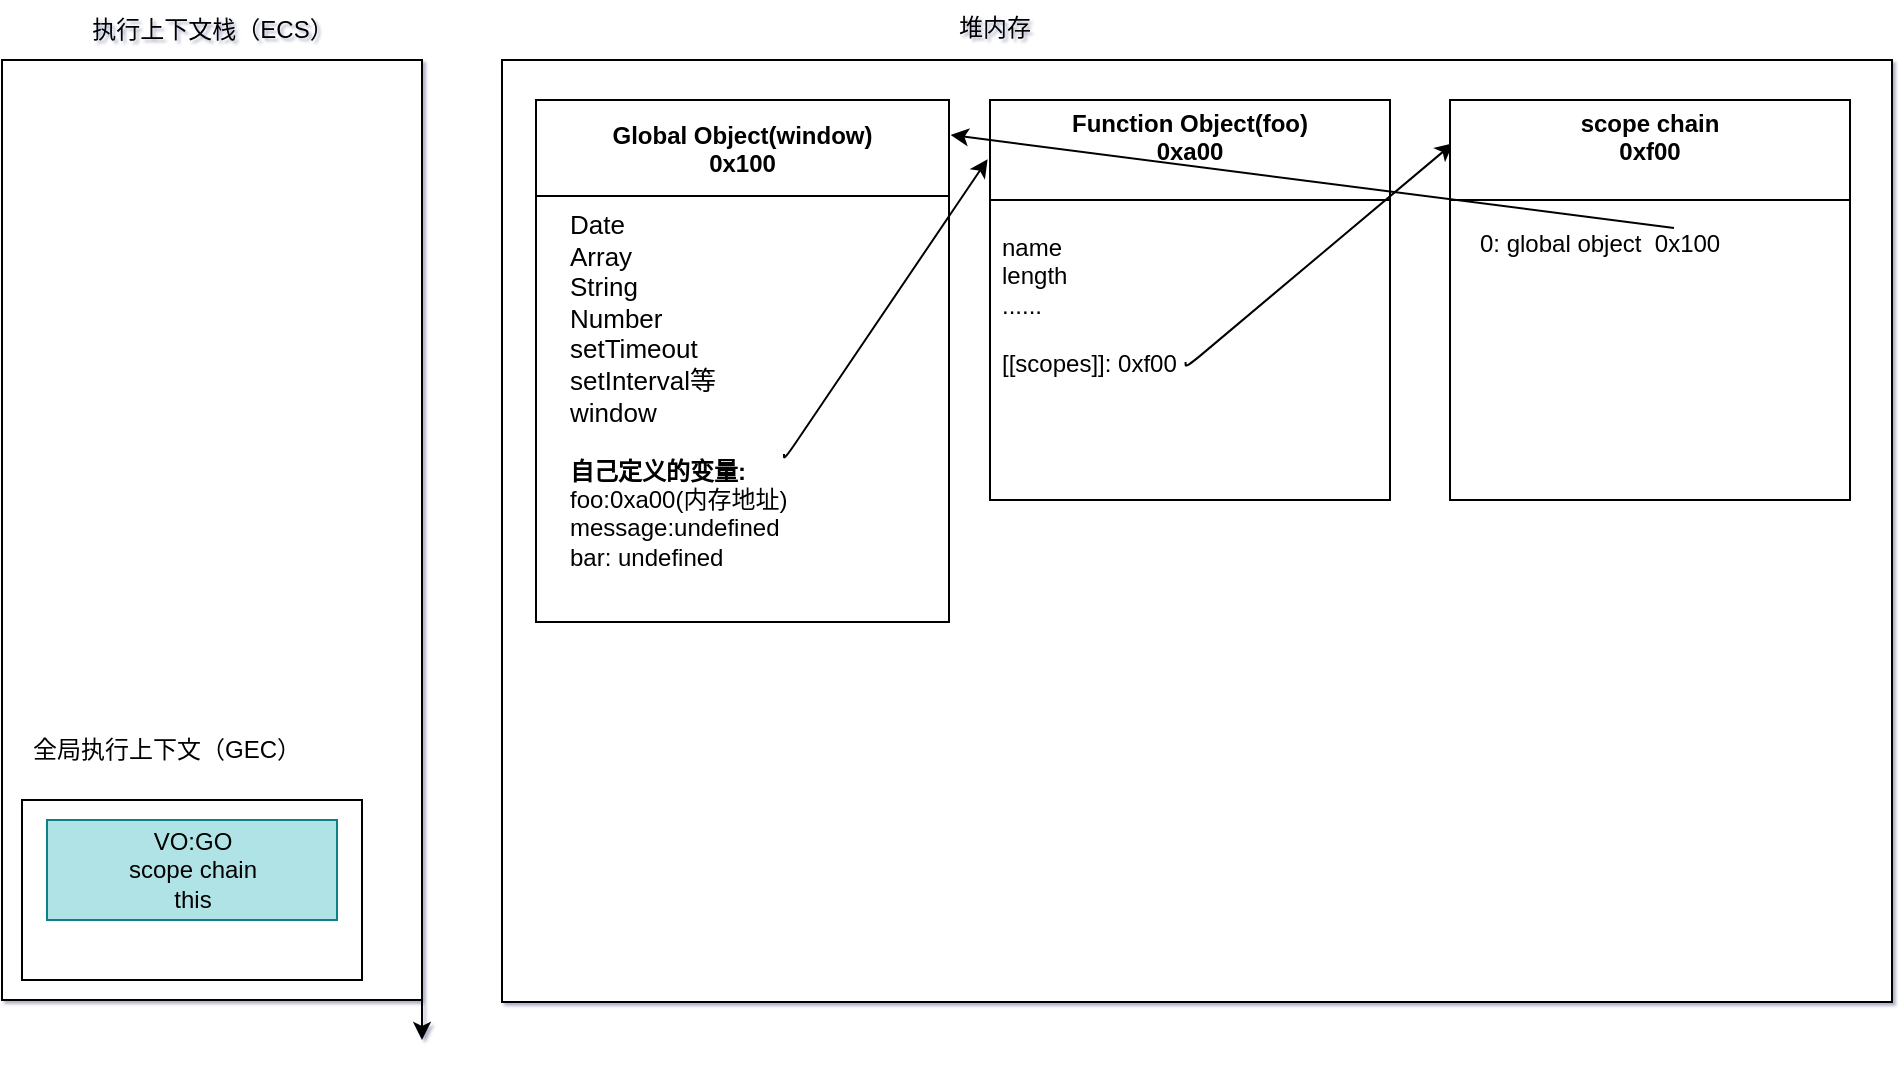 <mxfile>
    <diagram id="mxhz0sK2NCgJPXF47iWD" name="执行前">
        <mxGraphModel dx="1214" dy="562" grid="0" gridSize="10" guides="1" tooltips="1" connect="1" arrows="1" fold="1" page="1" pageScale="1" pageWidth="1169" pageHeight="1654" background="#ffffff" math="0" shadow="1">
            <root>
                <mxCell id="0"/>
                <mxCell id="1" parent="0"/>
                <mxCell id="8" style="edgeStyle=none;html=1;exitX=1;exitY=1;exitDx=0;exitDy=0;fontColor=#000000;" parent="1" source="2" edge="1">
                    <mxGeometry relative="1" as="geometry">
                        <mxPoint x="260" y="530" as="targetPoint"/>
                    </mxGeometry>
                </mxCell>
                <mxCell id="2" value="" style="rounded=0;whiteSpace=wrap;html=1;fillColor=#FFFFFF;strokeColor=#000000;" parent="1" vertex="1">
                    <mxGeometry x="50" y="40" width="210" height="470" as="geometry"/>
                </mxCell>
                <mxCell id="3" value="" style="rounded=0;whiteSpace=wrap;html=1;strokeColor=#000000;fillColor=#FFFFFF;" parent="1" vertex="1">
                    <mxGeometry x="300" y="40" width="695" height="471" as="geometry"/>
                </mxCell>
                <mxCell id="4" value="执行上下文栈（ECS）" style="text;html=1;align=center;verticalAlign=middle;resizable=0;points=[];autosize=1;strokeColor=none;fillColor=none;fontColor=#000000;" parent="1" vertex="1">
                    <mxGeometry x="85" y="10" width="140" height="30" as="geometry"/>
                </mxCell>
                <mxCell id="5" value="" style="rounded=0;whiteSpace=wrap;html=1;strokeColor=#000000;fontColor=#000000;fillColor=#FFFFFF;" parent="1" vertex="1">
                    <mxGeometry x="60" y="410" width="170" height="90" as="geometry"/>
                </mxCell>
                <mxCell id="6" value="全局执行上下文（GEC）" style="text;html=1;strokeColor=none;fillColor=none;align=center;verticalAlign=middle;whiteSpace=wrap;rounded=0;fontColor=#000000;" parent="1" vertex="1">
                    <mxGeometry x="60" y="370" width="145" height="30" as="geometry"/>
                </mxCell>
                <mxCell id="7" value="VO:GO&lt;br&gt;scope chain&lt;br&gt;this" style="rounded=0;whiteSpace=wrap;html=1;strokeColor=#0e8088;fillColor=#b0e3e6;fontColor=#000000;" parent="1" vertex="1">
                    <mxGeometry x="72.5" y="420" width="145" height="50" as="geometry"/>
                </mxCell>
                <mxCell id="11" value="Function Object(foo)&#10;0xa00&#10;" style="swimlane;strokeColor=#000000;fontColor=#000000;fillColor=#FFFFFF;startSize=50;" parent="1" vertex="1">
                    <mxGeometry x="544" y="60" width="200" height="200" as="geometry"/>
                </mxCell>
                <mxCell id="I-53ofD4FTaGUn-f_XFT-15" value="" style="endArrow=classic;html=1;fontColor=#000000;entryX=0.008;entryY=0.108;entryDx=0;entryDy=0;strokeColor=#000000;entryPerimeter=0;" edge="1" parent="11" target="I-53ofD4FTaGUn-f_XFT-13">
                    <mxGeometry width="50" height="50" relative="1" as="geometry">
                        <mxPoint x="97.8" y="131" as="sourcePoint"/>
                        <mxPoint x="200" y="-2" as="targetPoint"/>
                        <Array as="points">
                            <mxPoint x="97.8" y="134"/>
                        </Array>
                    </mxGeometry>
                </mxCell>
                <mxCell id="12" value="name&amp;nbsp;&lt;br&gt;length&lt;br&gt;......&lt;br&gt;&lt;br&gt;[[scopes]]: 0xf00&lt;br&gt;" style="text;html=1;strokeColor=none;fillColor=none;align=left;verticalAlign=top;whiteSpace=wrap;rounded=0;fontColor=#000000;" parent="1" vertex="1">
                    <mxGeometry x="547.5" y="120" width="165" height="130" as="geometry"/>
                </mxCell>
                <mxCell id="13" value="" style="endArrow=classic;html=1;fontColor=#000000;entryX=-0.006;entryY=0.148;entryDx=0;entryDy=0;strokeColor=#000000;entryPerimeter=0;" parent="1" target="11" edge="1">
                    <mxGeometry width="50" height="50" relative="1" as="geometry">
                        <mxPoint x="441" y="237" as="sourcePoint"/>
                        <mxPoint x="514" y="103" as="targetPoint"/>
                        <Array as="points">
                            <mxPoint x="441" y="240"/>
                        </Array>
                    </mxGeometry>
                </mxCell>
                <mxCell id="_QweY8apQex131UrhFpi-13" value="Global Object(window)&#10;0x100" style="swimlane;strokeColor=#000000;fontColor=#000000;fillColor=#FFFFFF;startSize=48;" parent="1" vertex="1">
                    <mxGeometry x="317" y="60" width="206.5" height="261" as="geometry"/>
                </mxCell>
                <mxCell id="_QweY8apQex131UrhFpi-14" value="&lt;font style=&quot;font-size: 13px;&quot;&gt;Date&lt;br&gt;Array&lt;br&gt;String&lt;br&gt;Number&lt;br&gt;setTimeout&lt;br&gt;setInterval等&lt;br&gt;window&lt;/font&gt;&lt;br&gt;&lt;br&gt;&lt;b&gt;自己定义的变量:&lt;br&gt;&lt;/b&gt;foo:0xa00(内存地址)&lt;br&gt;message:undefined&lt;br&gt;bar: undefined" style="text;html=1;strokeColor=none;fillColor=none;align=left;verticalAlign=top;whiteSpace=wrap;rounded=0;fontColor=#000000;" parent="_QweY8apQex131UrhFpi-13" vertex="1">
                    <mxGeometry x="15" y="48" width="179" height="205" as="geometry"/>
                </mxCell>
                <mxCell id="wB8Ox-92wr-dbIK4T_Y6-13" value="堆内存" style="text;html=1;align=center;verticalAlign=middle;resizable=0;points=[];autosize=1;strokeColor=none;fillColor=none;fontColor=#000000;" parent="1" vertex="1">
                    <mxGeometry x="519" y="11" width="54" height="26" as="geometry"/>
                </mxCell>
                <mxCell id="I-53ofD4FTaGUn-f_XFT-13" value="scope chain&#10;0xf00&#10;" style="swimlane;strokeColor=#000000;fontColor=#000000;fillColor=#FFFFFF;startSize=50;" vertex="1" parent="1">
                    <mxGeometry x="774" y="60" width="200" height="200" as="geometry"/>
                </mxCell>
                <mxCell id="I-53ofD4FTaGUn-f_XFT-14" value="0: global object&amp;nbsp; 0x100" style="text;html=1;strokeColor=none;fillColor=none;align=left;verticalAlign=top;whiteSpace=wrap;rounded=0;fontColor=#000000;" vertex="1" parent="1">
                    <mxGeometry x="787" y="118" width="165" height="130" as="geometry"/>
                </mxCell>
                <mxCell id="I-53ofD4FTaGUn-f_XFT-16" value="" style="endArrow=classic;html=1;fontColor=#000000;entryX=1.004;entryY=0.067;entryDx=0;entryDy=0;strokeColor=#000000;entryPerimeter=0;" edge="1" parent="1" target="_QweY8apQex131UrhFpi-13">
                    <mxGeometry width="50" height="50" relative="1" as="geometry">
                        <mxPoint x="886" y="124" as="sourcePoint"/>
                        <mxPoint x="785.6" y="91.6" as="targetPoint"/>
                        <Array as="points">
                            <mxPoint x="886" y="124"/>
                        </Array>
                    </mxGeometry>
                </mxCell>
            </root>
        </mxGraphModel>
    </diagram>
    <diagram name="全局代码开始执行" id="fF8D9hs03tdSNIpdxz73">
        <mxGraphModel dx="1428" dy="661" grid="0" gridSize="10" guides="1" tooltips="1" connect="1" arrows="1" fold="1" page="1" pageScale="1" pageWidth="1169" pageHeight="1654" background="#ffffff" math="0" shadow="1">
            <root>
                <mxCell id="Tf_vZ3hyb_7rBvKSL3ML-0"/>
                <mxCell id="Tf_vZ3hyb_7rBvKSL3ML-1" parent="Tf_vZ3hyb_7rBvKSL3ML-0"/>
                <mxCell id="Tf_vZ3hyb_7rBvKSL3ML-2" style="edgeStyle=none;html=1;exitX=1;exitY=1;exitDx=0;exitDy=0;fontColor=#000000;" edge="1" parent="Tf_vZ3hyb_7rBvKSL3ML-1" source="Tf_vZ3hyb_7rBvKSL3ML-3">
                    <mxGeometry relative="1" as="geometry">
                        <mxPoint x="260" y="530" as="targetPoint"/>
                    </mxGeometry>
                </mxCell>
                <mxCell id="Tf_vZ3hyb_7rBvKSL3ML-3" value="" style="rounded=0;whiteSpace=wrap;html=1;fillColor=#FFFFFF;strokeColor=#000000;" vertex="1" parent="Tf_vZ3hyb_7rBvKSL3ML-1">
                    <mxGeometry x="55" y="43" width="203" height="601" as="geometry"/>
                </mxCell>
                <mxCell id="Tf_vZ3hyb_7rBvKSL3ML-4" value="" style="rounded=0;whiteSpace=wrap;html=1;strokeColor=#000000;fillColor=#FFFFFF;" vertex="1" parent="Tf_vZ3hyb_7rBvKSL3ML-1">
                    <mxGeometry x="300" y="40" width="697" height="601" as="geometry"/>
                </mxCell>
                <mxCell id="Tf_vZ3hyb_7rBvKSL3ML-5" value="执行上下文栈（ECS）" style="text;html=1;align=center;verticalAlign=middle;resizable=0;points=[];autosize=1;strokeColor=none;fillColor=none;fontColor=#000000;" vertex="1" parent="Tf_vZ3hyb_7rBvKSL3ML-1">
                    <mxGeometry x="85" y="10" width="140" height="30" as="geometry"/>
                </mxCell>
                <mxCell id="Tf_vZ3hyb_7rBvKSL3ML-6" value="" style="rounded=0;whiteSpace=wrap;html=1;strokeColor=#000000;fontColor=#000000;fillColor=#FFFFFF;" vertex="1" parent="Tf_vZ3hyb_7rBvKSL3ML-1">
                    <mxGeometry x="64.01" y="533.5" width="170" height="90" as="geometry"/>
                </mxCell>
                <mxCell id="Tf_vZ3hyb_7rBvKSL3ML-7" value="全局执行上下文（GEC）" style="text;html=1;strokeColor=none;fillColor=none;align=center;verticalAlign=middle;whiteSpace=wrap;rounded=0;fontColor=#000000;" vertex="1" parent="Tf_vZ3hyb_7rBvKSL3ML-1">
                    <mxGeometry x="64.01" y="493.5" width="145" height="30" as="geometry"/>
                </mxCell>
                <mxCell id="Tf_vZ3hyb_7rBvKSL3ML-8" value="VO:GO&lt;br&gt;scope chain&lt;br&gt;this" style="rounded=0;whiteSpace=wrap;html=1;strokeColor=#0e8088;fillColor=#b0e3e6;fontColor=#000000;" vertex="1" parent="Tf_vZ3hyb_7rBvKSL3ML-1">
                    <mxGeometry x="76.51" y="543.5" width="145" height="50" as="geometry"/>
                </mxCell>
                <mxCell id="Tf_vZ3hyb_7rBvKSL3ML-9" value="Function Object(foo)&#10;0xa00&#10;" style="swimlane;strokeColor=#000000;fontColor=#000000;fillColor=#FFFFFF;startSize=50;" vertex="1" parent="Tf_vZ3hyb_7rBvKSL3ML-1">
                    <mxGeometry x="544" y="60" width="200" height="200" as="geometry"/>
                </mxCell>
                <mxCell id="Tf_vZ3hyb_7rBvKSL3ML-10" value="" style="endArrow=classic;html=1;fontColor=#000000;entryX=0.008;entryY=0.108;entryDx=0;entryDy=0;strokeColor=#000000;entryPerimeter=0;" edge="1" parent="Tf_vZ3hyb_7rBvKSL3ML-9" target="Tf_vZ3hyb_7rBvKSL3ML-16">
                    <mxGeometry width="50" height="50" relative="1" as="geometry">
                        <mxPoint x="97.8" y="131" as="sourcePoint"/>
                        <mxPoint x="200" y="-2" as="targetPoint"/>
                        <Array as="points">
                            <mxPoint x="97.8" y="134"/>
                        </Array>
                    </mxGeometry>
                </mxCell>
                <mxCell id="Tf_vZ3hyb_7rBvKSL3ML-11" value="name&amp;nbsp;&lt;br&gt;length&lt;br&gt;......&lt;br&gt;&lt;br&gt;[[scopes]]: 0xf00&lt;br&gt;" style="text;html=1;strokeColor=none;fillColor=none;align=left;verticalAlign=top;whiteSpace=wrap;rounded=0;fontColor=#000000;" vertex="1" parent="Tf_vZ3hyb_7rBvKSL3ML-1">
                    <mxGeometry x="547.5" y="120" width="165" height="130" as="geometry"/>
                </mxCell>
                <mxCell id="Tf_vZ3hyb_7rBvKSL3ML-12" value="" style="endArrow=classic;html=1;fontColor=#000000;entryX=-0.006;entryY=0.148;entryDx=0;entryDy=0;strokeColor=#000000;entryPerimeter=0;" edge="1" parent="Tf_vZ3hyb_7rBvKSL3ML-1" target="Tf_vZ3hyb_7rBvKSL3ML-9">
                    <mxGeometry width="50" height="50" relative="1" as="geometry">
                        <mxPoint x="441" y="237" as="sourcePoint"/>
                        <mxPoint x="514" y="103" as="targetPoint"/>
                        <Array as="points">
                            <mxPoint x="441" y="240"/>
                        </Array>
                    </mxGeometry>
                </mxCell>
                <mxCell id="Tf_vZ3hyb_7rBvKSL3ML-13" value="Global Object(window)&#10;0x100" style="swimlane;strokeColor=#000000;fontColor=#000000;fillColor=#FFFFFF;startSize=48;" vertex="1" parent="Tf_vZ3hyb_7rBvKSL3ML-1">
                    <mxGeometry x="317" y="60" width="206.5" height="261" as="geometry"/>
                </mxCell>
                <mxCell id="Tf_vZ3hyb_7rBvKSL3ML-14" value="&lt;font style=&quot;font-size: 13px;&quot;&gt;Date&lt;br&gt;Array&lt;br&gt;String&lt;br&gt;Number&lt;br&gt;setTimeout&lt;br&gt;setInterval等&lt;br&gt;window&lt;/font&gt;&lt;br&gt;&lt;br&gt;&lt;b&gt;自己定义的变量:&lt;br&gt;&lt;/b&gt;foo:0xa00(内存地址)&lt;br&gt;message: &lt;font color=&quot;#00ff00&quot;&gt;‘Global Message'&lt;/font&gt;&lt;br&gt;bar:undefined" style="text;html=1;strokeColor=none;fillColor=none;align=left;verticalAlign=top;whiteSpace=wrap;rounded=0;fontColor=#000000;" vertex="1" parent="Tf_vZ3hyb_7rBvKSL3ML-13">
                    <mxGeometry x="15" y="48" width="179" height="205" as="geometry"/>
                </mxCell>
                <mxCell id="Tf_vZ3hyb_7rBvKSL3ML-15" value="堆内存" style="text;html=1;align=center;verticalAlign=middle;resizable=0;points=[];autosize=1;strokeColor=none;fillColor=none;fontColor=#000000;" vertex="1" parent="Tf_vZ3hyb_7rBvKSL3ML-1">
                    <mxGeometry x="519" y="11" width="54" height="26" as="geometry"/>
                </mxCell>
                <mxCell id="Tf_vZ3hyb_7rBvKSL3ML-16" value="scope chain&#10;0xf00&#10;" style="swimlane;strokeColor=#000000;fontColor=#000000;fillColor=#FFFFFF;startSize=50;" vertex="1" parent="Tf_vZ3hyb_7rBvKSL3ML-1">
                    <mxGeometry x="774" y="60" width="200" height="200" as="geometry"/>
                </mxCell>
                <mxCell id="Tf_vZ3hyb_7rBvKSL3ML-17" value="0: global object&amp;nbsp; 0x100" style="text;html=1;strokeColor=none;fillColor=none;align=left;verticalAlign=top;whiteSpace=wrap;rounded=0;fontColor=#000000;" vertex="1" parent="Tf_vZ3hyb_7rBvKSL3ML-1">
                    <mxGeometry x="787" y="118" width="165" height="130" as="geometry"/>
                </mxCell>
                <mxCell id="Tf_vZ3hyb_7rBvKSL3ML-18" value="" style="endArrow=classic;html=1;fontColor=#000000;entryX=1.004;entryY=0.067;entryDx=0;entryDy=0;strokeColor=#000000;entryPerimeter=0;" edge="1" parent="Tf_vZ3hyb_7rBvKSL3ML-1" target="Tf_vZ3hyb_7rBvKSL3ML-13">
                    <mxGeometry width="50" height="50" relative="1" as="geometry">
                        <mxPoint x="886" y="124" as="sourcePoint"/>
                        <mxPoint x="785.6" y="91.6" as="targetPoint"/>
                        <Array as="points">
                            <mxPoint x="886" y="124"/>
                        </Array>
                    </mxGeometry>
                </mxCell>
                <mxCell id="tpM14ccW9O9cNWctwGUl-0" value="" style="rounded=0;whiteSpace=wrap;html=1;strokeColor=#000000;fontColor=#000000;fillColor=#FFFFFF;" vertex="1" parent="Tf_vZ3hyb_7rBvKSL3ML-1">
                    <mxGeometry x="68.01" y="398.5" width="170" height="90" as="geometry"/>
                </mxCell>
                <mxCell id="tpM14ccW9O9cNWctwGUl-1" value="foo函数执行上下文（FEC）" style="text;html=1;strokeColor=none;fillColor=none;align=center;verticalAlign=middle;whiteSpace=wrap;rounded=0;fontColor=#000000;" vertex="1" parent="Tf_vZ3hyb_7rBvKSL3ML-1">
                    <mxGeometry x="68.01" y="358.5" width="163" height="30" as="geometry"/>
                </mxCell>
                <mxCell id="tpM14ccW9O9cNWctwGUl-2" value="VO:AO&lt;br&gt;scope chain&lt;br&gt;" style="rounded=0;whiteSpace=wrap;html=1;strokeColor=#0e8088;fillColor=#b0e3e6;fontColor=#000000;" vertex="1" parent="Tf_vZ3hyb_7rBvKSL3ML-1">
                    <mxGeometry x="80.51" y="408.5" width="145" height="50" as="geometry"/>
                </mxCell>
                <mxCell id="tpM14ccW9O9cNWctwGUl-3" value="AO(foo)&#10;0x200" style="swimlane;strokeColor=#000000;fontColor=#000000;fillColor=#FFFFFF;startSize=48;" vertex="1" parent="Tf_vZ3hyb_7rBvKSL3ML-1">
                    <mxGeometry x="317" y="340" width="199" height="157" as="geometry"/>
                </mxCell>
                <mxCell id="tpM14ccW9O9cNWctwGUl-4" value="arguments: 值&lt;br&gt;bar: 0xg00&lt;br&gt;name:undefined" style="text;html=1;strokeColor=none;fillColor=none;align=left;verticalAlign=top;whiteSpace=wrap;rounded=0;fontColor=#000000;" vertex="1" parent="tpM14ccW9O9cNWctwGUl-3">
                    <mxGeometry x="15" y="48" width="173" height="101" as="geometry"/>
                </mxCell>
                <mxCell id="tpM14ccW9O9cNWctwGUl-7" value="Function Object(bar)&#10;0xg00&#10;" style="swimlane;strokeColor=#000000;fontColor=#000000;fillColor=#FFFFFF;startSize=50;" vertex="1" parent="Tf_vZ3hyb_7rBvKSL3ML-1">
                    <mxGeometry x="544" y="297" width="200" height="200" as="geometry"/>
                </mxCell>
                <mxCell id="tpM14ccW9O9cNWctwGUl-10" value="" style="endArrow=classic;html=1;fontColor=#000000;strokeColor=#000000;entryX=-0.001;entryY=0.165;entryDx=0;entryDy=0;entryPerimeter=0;" edge="1" parent="tpM14ccW9O9cNWctwGUl-7" target="tpM14ccW9O9cNWctwGUl-11">
                    <mxGeometry width="50" height="50" relative="1" as="geometry">
                        <mxPoint x="95" y="124" as="sourcePoint"/>
                        <mxPoint x="118" y="-38" as="targetPoint"/>
                        <Array as="points">
                            <mxPoint x="95" y="127"/>
                        </Array>
                    </mxGeometry>
                </mxCell>
                <mxCell id="tpM14ccW9O9cNWctwGUl-9" value="name&amp;nbsp;&lt;br&gt;length&lt;br&gt;......&lt;br&gt;&lt;br&gt;[[scopes]]: 0xh00" style="text;html=1;strokeColor=none;fillColor=none;align=left;verticalAlign=top;whiteSpace=wrap;rounded=0;fontColor=#000000;" vertex="1" parent="Tf_vZ3hyb_7rBvKSL3ML-1">
                    <mxGeometry x="559" y="356" width="165" height="130" as="geometry"/>
                </mxCell>
                <mxCell id="tpM14ccW9O9cNWctwGUl-8" value="" style="endArrow=classic;html=1;fontColor=#000000;strokeColor=#000000;" edge="1" parent="Tf_vZ3hyb_7rBvKSL3ML-1">
                    <mxGeometry width="50" height="50" relative="1" as="geometry">
                        <mxPoint x="182" y="424" as="sourcePoint"/>
                        <mxPoint x="320" y="358" as="targetPoint"/>
                        <Array as="points">
                            <mxPoint x="179" y="424"/>
                            <mxPoint x="317" y="363"/>
                        </Array>
                    </mxGeometry>
                </mxCell>
                <mxCell id="tpM14ccW9O9cNWctwGUl-11" value="scope chain&#10;0xh00&#10;" style="swimlane;strokeColor=#000000;fontColor=#000000;fillColor=#FFFFFF;startSize=50;" vertex="1" parent="Tf_vZ3hyb_7rBvKSL3ML-1">
                    <mxGeometry x="779" y="295" width="200" height="200" as="geometry"/>
                </mxCell>
                <mxCell id="TzUFGpN34EMy9DyxCfcZ-15" value="" style="endArrow=classic;html=1;fontColor=#000000;entryX=1.007;entryY=0.161;entryDx=0;entryDy=0;strokeColor=#000000;entryPerimeter=0;" edge="1" parent="tpM14ccW9O9cNWctwGUl-11" target="tpM14ccW9O9cNWctwGUl-3">
                    <mxGeometry width="50" height="50" relative="1" as="geometry">
                        <mxPoint x="141.67" y="72.51" as="sourcePoint"/>
                        <mxPoint x="-220.004" y="25.997" as="targetPoint"/>
                        <Array as="points">
                            <mxPoint x="141.67" y="72.51"/>
                        </Array>
                    </mxGeometry>
                </mxCell>
                <mxCell id="tpM14ccW9O9cNWctwGUl-13" value="" style="edgeStyle=none;html=1;" edge="1" parent="Tf_vZ3hyb_7rBvKSL3ML-1" source="tpM14ccW9O9cNWctwGUl-12" target="Tf_vZ3hyb_7rBvKSL3ML-17">
                    <mxGeometry relative="1" as="geometry"/>
                </mxCell>
                <mxCell id="tpM14ccW9O9cNWctwGUl-12" value="0: foo对应的AO对象&amp;nbsp; 0x200&lt;br&gt;1: global object&amp;nbsp; 0x100" style="text;html=1;strokeColor=none;fillColor=none;align=left;verticalAlign=top;whiteSpace=wrap;rounded=0;fontColor=#000000;" vertex="1" parent="Tf_vZ3hyb_7rBvKSL3ML-1">
                    <mxGeometry x="791.5" y="358" width="165" height="130" as="geometry"/>
                </mxCell>
                <mxCell id="TzUFGpN34EMy9DyxCfcZ-2" value="" style="edgeStyle=none;html=1;" edge="1" parent="Tf_vZ3hyb_7rBvKSL3ML-1" source="tpM14ccW9O9cNWctwGUl-4" target="Tf_vZ3hyb_7rBvKSL3ML-14">
                    <mxGeometry relative="1" as="geometry"/>
                </mxCell>
                <mxCell id="TzUFGpN34EMy9DyxCfcZ-14" value="" style="endArrow=classic;html=1;fontColor=#000000;strokeColor=#000000;" edge="1" parent="Tf_vZ3hyb_7rBvKSL3ML-1">
                    <mxGeometry width="50" height="50" relative="1" as="geometry">
                        <mxPoint x="404" y="406" as="sourcePoint"/>
                        <mxPoint x="548" y="308" as="targetPoint"/>
                        <Array as="points">
                            <mxPoint x="404" y="409"/>
                            <mxPoint x="468" y="372"/>
                        </Array>
                    </mxGeometry>
                </mxCell>
            </root>
        </mxGraphModel>
    </diagram>
    <diagram name="foo函数执行" id="m2EGkPJfz1JM33ezKGDU">
        <mxGraphModel dx="1711" dy="661" grid="0" gridSize="10" guides="1" tooltips="1" connect="1" arrows="1" fold="1" page="1" pageScale="1" pageWidth="1169" pageHeight="1654" background="#ffffff" math="0" shadow="1">
            <root>
                <mxCell id="ycG15TXcA1I7rVjOeK0Y-0"/>
                <mxCell id="ycG15TXcA1I7rVjOeK0Y-1" parent="ycG15TXcA1I7rVjOeK0Y-0"/>
                <mxCell id="ycG15TXcA1I7rVjOeK0Y-2" style="edgeStyle=none;html=1;exitX=1;exitY=1;exitDx=0;exitDy=0;fontColor=#000000;" edge="1" parent="ycG15TXcA1I7rVjOeK0Y-1" source="ycG15TXcA1I7rVjOeK0Y-3">
                    <mxGeometry relative="1" as="geometry">
                        <mxPoint x="260" y="530" as="targetPoint"/>
                    </mxGeometry>
                </mxCell>
                <mxCell id="ycG15TXcA1I7rVjOeK0Y-3" value="" style="rounded=0;whiteSpace=wrap;html=1;fillColor=#FFFFFF;strokeColor=#000000;" vertex="1" parent="ycG15TXcA1I7rVjOeK0Y-1">
                    <mxGeometry x="55" y="43" width="203" height="601" as="geometry"/>
                </mxCell>
                <mxCell id="ycG15TXcA1I7rVjOeK0Y-4" value="" style="rounded=0;whiteSpace=wrap;html=1;strokeColor=#000000;fillColor=#FFFFFF;" vertex="1" parent="ycG15TXcA1I7rVjOeK0Y-1">
                    <mxGeometry x="300" y="40" width="697" height="601" as="geometry"/>
                </mxCell>
                <mxCell id="ycG15TXcA1I7rVjOeK0Y-5" value="执行上下文栈（ECS）" style="text;html=1;align=center;verticalAlign=middle;resizable=0;points=[];autosize=1;strokeColor=none;fillColor=none;fontColor=#000000;" vertex="1" parent="ycG15TXcA1I7rVjOeK0Y-1">
                    <mxGeometry x="85" y="10" width="140" height="30" as="geometry"/>
                </mxCell>
                <mxCell id="ycG15TXcA1I7rVjOeK0Y-6" value="" style="rounded=0;whiteSpace=wrap;html=1;strokeColor=#000000;fontColor=#000000;fillColor=#FFFFFF;" vertex="1" parent="ycG15TXcA1I7rVjOeK0Y-1">
                    <mxGeometry x="64.01" y="533.5" width="170" height="90" as="geometry"/>
                </mxCell>
                <mxCell id="ycG15TXcA1I7rVjOeK0Y-7" value="全局执行上下文（GEC）" style="text;html=1;strokeColor=none;fillColor=none;align=center;verticalAlign=middle;whiteSpace=wrap;rounded=0;fontColor=#000000;" vertex="1" parent="ycG15TXcA1I7rVjOeK0Y-1">
                    <mxGeometry x="64.01" y="493.5" width="145" height="30" as="geometry"/>
                </mxCell>
                <mxCell id="ycG15TXcA1I7rVjOeK0Y-8" value="VO:GO&lt;br&gt;scope chain&lt;br&gt;this" style="rounded=0;whiteSpace=wrap;html=1;strokeColor=#0e8088;fillColor=#b0e3e6;fontColor=#000000;" vertex="1" parent="ycG15TXcA1I7rVjOeK0Y-1">
                    <mxGeometry x="76.51" y="543.5" width="145" height="50" as="geometry"/>
                </mxCell>
                <mxCell id="ycG15TXcA1I7rVjOeK0Y-9" value="Function Object(foo)&#10;0xa00&#10;" style="swimlane;strokeColor=#000000;fontColor=#000000;fillColor=#FFFFFF;startSize=50;" vertex="1" parent="ycG15TXcA1I7rVjOeK0Y-1">
                    <mxGeometry x="544" y="60" width="200" height="200" as="geometry"/>
                </mxCell>
                <mxCell id="ycG15TXcA1I7rVjOeK0Y-10" value="" style="endArrow=classic;html=1;fontColor=#000000;entryX=0.008;entryY=0.108;entryDx=0;entryDy=0;strokeColor=#000000;entryPerimeter=0;" edge="1" parent="ycG15TXcA1I7rVjOeK0Y-9" target="ycG15TXcA1I7rVjOeK0Y-16">
                    <mxGeometry width="50" height="50" relative="1" as="geometry">
                        <mxPoint x="97.8" y="131" as="sourcePoint"/>
                        <mxPoint x="200" y="-2" as="targetPoint"/>
                        <Array as="points">
                            <mxPoint x="97.8" y="134"/>
                        </Array>
                    </mxGeometry>
                </mxCell>
                <mxCell id="ycG15TXcA1I7rVjOeK0Y-11" value="name&amp;nbsp;&lt;br&gt;length&lt;br&gt;......&lt;br&gt;&lt;br&gt;[[scopes]]: 0xf00&lt;br&gt;" style="text;html=1;strokeColor=none;fillColor=none;align=left;verticalAlign=top;whiteSpace=wrap;rounded=0;fontColor=#000000;" vertex="1" parent="ycG15TXcA1I7rVjOeK0Y-1">
                    <mxGeometry x="547.5" y="120" width="165" height="130" as="geometry"/>
                </mxCell>
                <mxCell id="ycG15TXcA1I7rVjOeK0Y-12" value="" style="endArrow=classic;html=1;fontColor=#000000;entryX=-0.006;entryY=0.148;entryDx=0;entryDy=0;strokeColor=#000000;entryPerimeter=0;" edge="1" parent="ycG15TXcA1I7rVjOeK0Y-1" target="ycG15TXcA1I7rVjOeK0Y-9">
                    <mxGeometry width="50" height="50" relative="1" as="geometry">
                        <mxPoint x="441" y="237" as="sourcePoint"/>
                        <mxPoint x="514" y="103" as="targetPoint"/>
                        <Array as="points">
                            <mxPoint x="441" y="240"/>
                        </Array>
                    </mxGeometry>
                </mxCell>
                <mxCell id="ycG15TXcA1I7rVjOeK0Y-13" value="Global Object(window)&#10;0x100" style="swimlane;strokeColor=#000000;fontColor=#000000;fillColor=#FFFFFF;startSize=48;" vertex="1" parent="ycG15TXcA1I7rVjOeK0Y-1">
                    <mxGeometry x="317" y="60" width="206.5" height="261" as="geometry"/>
                </mxCell>
                <mxCell id="ycG15TXcA1I7rVjOeK0Y-14" value="&lt;font style=&quot;font-size: 13px;&quot;&gt;Date&lt;br&gt;Array&lt;br&gt;String&lt;br&gt;Number&lt;br&gt;setTimeout&lt;br&gt;setInterval等&lt;br&gt;window&lt;/font&gt;&lt;br&gt;&lt;br&gt;&lt;b&gt;自己定义的变量:&lt;br&gt;&lt;/b&gt;foo:0xa00(内存地址)&lt;br&gt;message: &lt;font color=&quot;#00ff00&quot;&gt;‘Global Message'&lt;/font&gt;&lt;br&gt;bar: &lt;font color=&quot;#00ff00&quot;&gt;‘0xg00'&lt;/font&gt;" style="text;html=1;strokeColor=none;fillColor=none;align=left;verticalAlign=top;whiteSpace=wrap;rounded=0;fontColor=#000000;" vertex="1" parent="ycG15TXcA1I7rVjOeK0Y-13">
                    <mxGeometry x="15" y="48" width="179" height="205" as="geometry"/>
                </mxCell>
                <mxCell id="ycG15TXcA1I7rVjOeK0Y-15" value="堆内存" style="text;html=1;align=center;verticalAlign=middle;resizable=0;points=[];autosize=1;strokeColor=none;fillColor=none;fontColor=#000000;" vertex="1" parent="ycG15TXcA1I7rVjOeK0Y-1">
                    <mxGeometry x="519" y="11" width="54" height="26" as="geometry"/>
                </mxCell>
                <mxCell id="ycG15TXcA1I7rVjOeK0Y-16" value="scope chain&#10;0xf00&#10;" style="swimlane;strokeColor=#000000;fontColor=#000000;fillColor=#FFFFFF;startSize=50;" vertex="1" parent="ycG15TXcA1I7rVjOeK0Y-1">
                    <mxGeometry x="774" y="60" width="200" height="200" as="geometry"/>
                </mxCell>
                <mxCell id="ycG15TXcA1I7rVjOeK0Y-17" value="0: global object&amp;nbsp; 0x100" style="text;html=1;strokeColor=none;fillColor=none;align=left;verticalAlign=top;whiteSpace=wrap;rounded=0;fontColor=#000000;" vertex="1" parent="ycG15TXcA1I7rVjOeK0Y-1">
                    <mxGeometry x="787" y="118" width="165" height="130" as="geometry"/>
                </mxCell>
                <mxCell id="ycG15TXcA1I7rVjOeK0Y-18" value="" style="endArrow=classic;html=1;fontColor=#000000;entryX=1.004;entryY=0.067;entryDx=0;entryDy=0;strokeColor=#000000;entryPerimeter=0;" edge="1" parent="ycG15TXcA1I7rVjOeK0Y-1" target="ycG15TXcA1I7rVjOeK0Y-13">
                    <mxGeometry width="50" height="50" relative="1" as="geometry">
                        <mxPoint x="886" y="124" as="sourcePoint"/>
                        <mxPoint x="785.6" y="91.6" as="targetPoint"/>
                        <Array as="points">
                            <mxPoint x="886" y="124"/>
                        </Array>
                    </mxGeometry>
                </mxCell>
                <mxCell id="ycG15TXcA1I7rVjOeK0Y-22" value="AO(foo)&#10;0x200" style="swimlane;strokeColor=#000000;fontColor=#000000;fillColor=#FFFFFF;startSize=48;" vertex="1" parent="ycG15TXcA1I7rVjOeK0Y-1">
                    <mxGeometry x="317" y="340" width="199" height="157" as="geometry"/>
                </mxCell>
                <mxCell id="ycG15TXcA1I7rVjOeK0Y-23" value="arguments: 值&lt;br&gt;bar: 0xg00&lt;br&gt;name:&lt;font color=&quot;#00ff00&quot;&gt;&amp;nbsp;’foo'&lt;/font&gt;" style="text;html=1;strokeColor=none;fillColor=none;align=left;verticalAlign=top;whiteSpace=wrap;rounded=0;fontColor=#000000;" vertex="1" parent="ycG15TXcA1I7rVjOeK0Y-22">
                    <mxGeometry x="15" y="48" width="173" height="101" as="geometry"/>
                </mxCell>
                <mxCell id="ycG15TXcA1I7rVjOeK0Y-24" value="Function Object(bar)&#10;0xg00&#10;" style="swimlane;strokeColor=#000000;fontColor=#000000;fillColor=#FFFFFF;startSize=50;" vertex="1" parent="ycG15TXcA1I7rVjOeK0Y-1">
                    <mxGeometry x="544" y="297" width="200" height="200" as="geometry"/>
                </mxCell>
                <mxCell id="ycG15TXcA1I7rVjOeK0Y-25" value="" style="endArrow=classic;html=1;fontColor=#000000;strokeColor=#000000;entryX=-0.001;entryY=0.165;entryDx=0;entryDy=0;entryPerimeter=0;" edge="1" parent="ycG15TXcA1I7rVjOeK0Y-24" target="ycG15TXcA1I7rVjOeK0Y-28">
                    <mxGeometry width="50" height="50" relative="1" as="geometry">
                        <mxPoint x="95" y="124" as="sourcePoint"/>
                        <mxPoint x="118" y="-38" as="targetPoint"/>
                        <Array as="points">
                            <mxPoint x="95" y="127"/>
                        </Array>
                    </mxGeometry>
                </mxCell>
                <mxCell id="ycG15TXcA1I7rVjOeK0Y-26" value="name&amp;nbsp;&lt;br&gt;length&lt;br&gt;......&lt;br&gt;&lt;br&gt;[[scopes]]: 0xh00" style="text;html=1;strokeColor=none;fillColor=none;align=left;verticalAlign=top;whiteSpace=wrap;rounded=0;fontColor=#000000;" vertex="1" parent="ycG15TXcA1I7rVjOeK0Y-1">
                    <mxGeometry x="559" y="356" width="165" height="130" as="geometry"/>
                </mxCell>
                <mxCell id="ycG15TXcA1I7rVjOeK0Y-27" value="" style="endArrow=classic;html=1;fontColor=#000000;entryX=0.025;entryY=0.09;entryDx=0;entryDy=0;strokeColor=#000000;entryPerimeter=0;" edge="1" parent="ycG15TXcA1I7rVjOeK0Y-1" target="ycG15TXcA1I7rVjOeK0Y-24">
                    <mxGeometry width="50" height="50" relative="1" as="geometry">
                        <mxPoint x="393.0" y="418" as="sourcePoint"/>
                        <mxPoint x="495.2" y="285" as="targetPoint"/>
                        <Array as="points">
                            <mxPoint x="393.0" y="421"/>
                        </Array>
                    </mxGeometry>
                </mxCell>
                <mxCell id="ycG15TXcA1I7rVjOeK0Y-28" value="scope chain&#10;0xh00&#10;" style="swimlane;strokeColor=#000000;fontColor=#000000;fillColor=#FFFFFF;startSize=50;" vertex="1" parent="ycG15TXcA1I7rVjOeK0Y-1">
                    <mxGeometry x="779" y="295" width="200" height="200" as="geometry"/>
                </mxCell>
                <mxCell id="ycG15TXcA1I7rVjOeK0Y-29" value="" style="endArrow=classic;html=1;fontColor=#000000;entryX=1.007;entryY=0.161;entryDx=0;entryDy=0;strokeColor=#000000;entryPerimeter=0;" edge="1" parent="ycG15TXcA1I7rVjOeK0Y-28" target="ycG15TXcA1I7rVjOeK0Y-22">
                    <mxGeometry width="50" height="50" relative="1" as="geometry">
                        <mxPoint x="141.67" y="72.51" as="sourcePoint"/>
                        <mxPoint x="-220.004" y="25.997" as="targetPoint"/>
                        <Array as="points">
                            <mxPoint x="141.67" y="72.51"/>
                        </Array>
                    </mxGeometry>
                </mxCell>
                <mxCell id="ycG15TXcA1I7rVjOeK0Y-30" value="" style="edgeStyle=none;html=1;" edge="1" parent="ycG15TXcA1I7rVjOeK0Y-1" source="ycG15TXcA1I7rVjOeK0Y-31" target="ycG15TXcA1I7rVjOeK0Y-17">
                    <mxGeometry relative="1" as="geometry"/>
                </mxCell>
                <mxCell id="ycG15TXcA1I7rVjOeK0Y-31" value="0: foo对应的AO对象&amp;nbsp; 0x200&lt;br&gt;1: global object&amp;nbsp; 0x100" style="text;html=1;strokeColor=none;fillColor=none;align=left;verticalAlign=top;whiteSpace=wrap;rounded=0;fontColor=#000000;" vertex="1" parent="ycG15TXcA1I7rVjOeK0Y-1">
                    <mxGeometry x="791.5" y="358" width="165" height="130" as="geometry"/>
                </mxCell>
                <mxCell id="ycG15TXcA1I7rVjOeK0Y-32" value="" style="edgeStyle=none;html=1;" edge="1" parent="ycG15TXcA1I7rVjOeK0Y-1" source="ycG15TXcA1I7rVjOeK0Y-23" target="ycG15TXcA1I7rVjOeK0Y-14">
                    <mxGeometry relative="1" as="geometry"/>
                </mxCell>
                <mxCell id="ycG15TXcA1I7rVjOeK0Y-33" value="" style="endArrow=classic;html=1;fontColor=#000000;strokeColor=#000000;" edge="1" parent="ycG15TXcA1I7rVjOeK0Y-1">
                    <mxGeometry width="50" height="50" relative="1" as="geometry">
                        <mxPoint x="393" y="297" as="sourcePoint"/>
                        <mxPoint x="548" y="308" as="targetPoint"/>
                        <Array as="points">
                            <mxPoint x="393" y="297"/>
                        </Array>
                    </mxGeometry>
                </mxCell>
                <mxCell id="Xb42JsblY7Q_iW7tnydd-0" value="" style="endArrow=classic;html=1;fontColor=#000000;strokeColor=#000000;entryX=1;entryY=0.75;entryDx=0;entryDy=0;exitX=0;exitY=0.25;exitDx=0;exitDy=0;" edge="1" parent="ycG15TXcA1I7rVjOeK0Y-1" source="ycG15TXcA1I7rVjOeK0Y-31" target="ycG15TXcA1I7rVjOeK0Y-13">
                    <mxGeometry width="50" height="50" relative="1" as="geometry">
                        <mxPoint x="649" y="431" as="sourcePoint"/>
                        <mxPoint x="788.8" y="338" as="targetPoint"/>
                        <Array as="points"/>
                    </mxGeometry>
                </mxCell>
            </root>
        </mxGraphModel>
    </diagram>
    <diagram name="bar函数执行" id="NM9QedmzXosaIR7Fq8WY">
        <mxGraphModel dx="1711" dy="661" grid="0" gridSize="10" guides="1" tooltips="1" connect="1" arrows="1" fold="1" page="1" pageScale="1" pageWidth="1169" pageHeight="1654" background="#ffffff" math="0" shadow="1">
            <root>
                <mxCell id="hYaFAo9VIbCB-mhghfSf-0"/>
                <mxCell id="hYaFAo9VIbCB-mhghfSf-1" parent="hYaFAo9VIbCB-mhghfSf-0"/>
                <mxCell id="hYaFAo9VIbCB-mhghfSf-2" style="edgeStyle=none;html=1;exitX=1;exitY=1;exitDx=0;exitDy=0;fontColor=#000000;" edge="1" parent="hYaFAo9VIbCB-mhghfSf-1" source="hYaFAo9VIbCB-mhghfSf-3">
                    <mxGeometry relative="1" as="geometry">
                        <mxPoint x="260" y="530" as="targetPoint"/>
                    </mxGeometry>
                </mxCell>
                <mxCell id="hYaFAo9VIbCB-mhghfSf-3" value="" style="rounded=0;whiteSpace=wrap;html=1;fillColor=#FFFFFF;strokeColor=#000000;" vertex="1" parent="hYaFAo9VIbCB-mhghfSf-1">
                    <mxGeometry x="55" y="43" width="203" height="601" as="geometry"/>
                </mxCell>
                <mxCell id="hYaFAo9VIbCB-mhghfSf-4" value="" style="rounded=0;whiteSpace=wrap;html=1;strokeColor=#000000;fillColor=#FFFFFF;" vertex="1" parent="hYaFAo9VIbCB-mhghfSf-1">
                    <mxGeometry x="300" y="40" width="697" height="601" as="geometry"/>
                </mxCell>
                <mxCell id="hYaFAo9VIbCB-mhghfSf-5" value="执行上下文栈（ECS）" style="text;html=1;align=center;verticalAlign=middle;resizable=0;points=[];autosize=1;strokeColor=none;fillColor=none;fontColor=#000000;" vertex="1" parent="hYaFAo9VIbCB-mhghfSf-1">
                    <mxGeometry x="85" y="10" width="140" height="30" as="geometry"/>
                </mxCell>
                <mxCell id="hYaFAo9VIbCB-mhghfSf-6" value="" style="rounded=0;whiteSpace=wrap;html=1;strokeColor=#000000;fontColor=#000000;fillColor=#FFFFFF;" vertex="1" parent="hYaFAo9VIbCB-mhghfSf-1">
                    <mxGeometry x="64.01" y="533.5" width="170" height="90" as="geometry"/>
                </mxCell>
                <mxCell id="hYaFAo9VIbCB-mhghfSf-7" value="全局执行上下文（GEC）" style="text;html=1;strokeColor=none;fillColor=none;align=center;verticalAlign=middle;whiteSpace=wrap;rounded=0;fontColor=#000000;" vertex="1" parent="hYaFAo9VIbCB-mhghfSf-1">
                    <mxGeometry x="64.01" y="493.5" width="145" height="30" as="geometry"/>
                </mxCell>
                <mxCell id="hYaFAo9VIbCB-mhghfSf-8" value="VO:GO&lt;br&gt;scope chain&lt;br&gt;this" style="rounded=0;whiteSpace=wrap;html=1;strokeColor=#0e8088;fillColor=#b0e3e6;fontColor=#000000;" vertex="1" parent="hYaFAo9VIbCB-mhghfSf-1">
                    <mxGeometry x="76.51" y="543.5" width="145" height="50" as="geometry"/>
                </mxCell>
                <mxCell id="hYaFAo9VIbCB-mhghfSf-9" value="Function Object(foo)&#10;0xa00&#10;" style="swimlane;strokeColor=#000000;fontColor=#000000;fillColor=#FFFFFF;startSize=50;" vertex="1" parent="hYaFAo9VIbCB-mhghfSf-1">
                    <mxGeometry x="544" y="60" width="200" height="200" as="geometry"/>
                </mxCell>
                <mxCell id="hYaFAo9VIbCB-mhghfSf-10" value="" style="endArrow=classic;html=1;fontColor=#000000;entryX=0.008;entryY=0.108;entryDx=0;entryDy=0;strokeColor=#000000;entryPerimeter=0;" edge="1" parent="hYaFAo9VIbCB-mhghfSf-9" target="hYaFAo9VIbCB-mhghfSf-16">
                    <mxGeometry width="50" height="50" relative="1" as="geometry">
                        <mxPoint x="97.8" y="131" as="sourcePoint"/>
                        <mxPoint x="200" y="-2" as="targetPoint"/>
                        <Array as="points">
                            <mxPoint x="97.8" y="134"/>
                        </Array>
                    </mxGeometry>
                </mxCell>
                <mxCell id="hYaFAo9VIbCB-mhghfSf-11" value="name&amp;nbsp;&lt;br&gt;length&lt;br&gt;......&lt;br&gt;&lt;br&gt;[[scopes]]: 0xf00&lt;br&gt;" style="text;html=1;strokeColor=none;fillColor=none;align=left;verticalAlign=top;whiteSpace=wrap;rounded=0;fontColor=#000000;" vertex="1" parent="hYaFAo9VIbCB-mhghfSf-1">
                    <mxGeometry x="547.5" y="120" width="165" height="130" as="geometry"/>
                </mxCell>
                <mxCell id="hYaFAo9VIbCB-mhghfSf-12" value="" style="endArrow=classic;html=1;fontColor=#000000;entryX=-0.006;entryY=0.148;entryDx=0;entryDy=0;strokeColor=#000000;entryPerimeter=0;" edge="1" parent="hYaFAo9VIbCB-mhghfSf-1" target="hYaFAo9VIbCB-mhghfSf-9">
                    <mxGeometry width="50" height="50" relative="1" as="geometry">
                        <mxPoint x="441" y="237" as="sourcePoint"/>
                        <mxPoint x="514" y="103" as="targetPoint"/>
                        <Array as="points">
                            <mxPoint x="441" y="240"/>
                        </Array>
                    </mxGeometry>
                </mxCell>
                <mxCell id="hYaFAo9VIbCB-mhghfSf-13" value="Global Object(window)&#10;0x100" style="swimlane;strokeColor=#000000;fontColor=#000000;fillColor=#FFFFFF;startSize=48;" vertex="1" parent="hYaFAo9VIbCB-mhghfSf-1">
                    <mxGeometry x="317" y="60" width="206.5" height="261" as="geometry"/>
                </mxCell>
                <mxCell id="hYaFAo9VIbCB-mhghfSf-14" value="&lt;font style=&quot;font-size: 13px;&quot;&gt;Date&lt;br&gt;Array&lt;br&gt;String&lt;br&gt;Number&lt;br&gt;setTimeout&lt;br&gt;setInterval等&lt;br&gt;window&lt;/font&gt;&lt;br&gt;&lt;br&gt;&lt;b&gt;自己定义的变量:&lt;br&gt;&lt;/b&gt;foo:0xa00(内存地址)&lt;br&gt;message: &lt;font color=&quot;#00ff00&quot;&gt;‘Global Message'&lt;/font&gt;&lt;br&gt;bar: &lt;font color=&quot;#00ff00&quot;&gt;‘0xg00'&lt;/font&gt;" style="text;html=1;strokeColor=none;fillColor=none;align=left;verticalAlign=top;whiteSpace=wrap;rounded=0;fontColor=#000000;" vertex="1" parent="hYaFAo9VIbCB-mhghfSf-13">
                    <mxGeometry x="15" y="48" width="179" height="205" as="geometry"/>
                </mxCell>
                <mxCell id="hYaFAo9VIbCB-mhghfSf-15" value="堆内存" style="text;html=1;align=center;verticalAlign=middle;resizable=0;points=[];autosize=1;strokeColor=none;fillColor=none;fontColor=#000000;" vertex="1" parent="hYaFAo9VIbCB-mhghfSf-1">
                    <mxGeometry x="519" y="11" width="54" height="26" as="geometry"/>
                </mxCell>
                <mxCell id="hYaFAo9VIbCB-mhghfSf-16" value="scope chain&#10;0xf00&#10;" style="swimlane;strokeColor=#000000;fontColor=#000000;fillColor=#FFFFFF;startSize=50;" vertex="1" parent="hYaFAo9VIbCB-mhghfSf-1">
                    <mxGeometry x="774" y="60" width="200" height="200" as="geometry"/>
                </mxCell>
                <mxCell id="hYaFAo9VIbCB-mhghfSf-17" value="0: global object&amp;nbsp; 0x100" style="text;html=1;strokeColor=none;fillColor=none;align=left;verticalAlign=top;whiteSpace=wrap;rounded=0;fontColor=#000000;" vertex="1" parent="hYaFAo9VIbCB-mhghfSf-1">
                    <mxGeometry x="787" y="118" width="165" height="130" as="geometry"/>
                </mxCell>
                <mxCell id="hYaFAo9VIbCB-mhghfSf-18" value="" style="endArrow=classic;html=1;fontColor=#000000;entryX=1.004;entryY=0.067;entryDx=0;entryDy=0;strokeColor=#000000;entryPerimeter=0;" edge="1" parent="hYaFAo9VIbCB-mhghfSf-1" target="hYaFAo9VIbCB-mhghfSf-13">
                    <mxGeometry width="50" height="50" relative="1" as="geometry">
                        <mxPoint x="886" y="124" as="sourcePoint"/>
                        <mxPoint x="785.6" y="91.6" as="targetPoint"/>
                        <Array as="points">
                            <mxPoint x="886" y="124"/>
                        </Array>
                    </mxGeometry>
                </mxCell>
                <mxCell id="hYaFAo9VIbCB-mhghfSf-19" value="AO(foo)&#10;0x200" style="swimlane;strokeColor=#000000;fontColor=#000000;fillColor=#FFFFFF;startSize=48;" vertex="1" parent="hYaFAo9VIbCB-mhghfSf-1">
                    <mxGeometry x="317" y="340" width="199" height="157" as="geometry"/>
                </mxCell>
                <mxCell id="hYaFAo9VIbCB-mhghfSf-20" value="arguments: 值&lt;br&gt;bar: 0xg00&lt;br&gt;name:&lt;font color=&quot;#00ff00&quot;&gt;&amp;nbsp;’foo'&lt;/font&gt;" style="text;html=1;strokeColor=none;fillColor=none;align=left;verticalAlign=top;whiteSpace=wrap;rounded=0;fontColor=#000000;" vertex="1" parent="hYaFAo9VIbCB-mhghfSf-19">
                    <mxGeometry x="15" y="48" width="173" height="101" as="geometry"/>
                </mxCell>
                <mxCell id="hYaFAo9VIbCB-mhghfSf-21" value="Function Object(bar)&#10;0xg00&#10;" style="swimlane;strokeColor=#000000;fontColor=#000000;fillColor=#FFFFFF;startSize=50;" vertex="1" parent="hYaFAo9VIbCB-mhghfSf-1">
                    <mxGeometry x="544" y="297" width="200" height="200" as="geometry"/>
                </mxCell>
                <mxCell id="hYaFAo9VIbCB-mhghfSf-22" value="" style="endArrow=classic;html=1;fontColor=#000000;strokeColor=#000000;entryX=-0.001;entryY=0.165;entryDx=0;entryDy=0;entryPerimeter=0;" edge="1" parent="hYaFAo9VIbCB-mhghfSf-21" target="hYaFAo9VIbCB-mhghfSf-25">
                    <mxGeometry width="50" height="50" relative="1" as="geometry">
                        <mxPoint x="95" y="124" as="sourcePoint"/>
                        <mxPoint x="118" y="-38" as="targetPoint"/>
                        <Array as="points">
                            <mxPoint x="95" y="127"/>
                        </Array>
                    </mxGeometry>
                </mxCell>
                <mxCell id="hYaFAo9VIbCB-mhghfSf-23" value="name&amp;nbsp;&lt;br&gt;length&lt;br&gt;......&lt;br&gt;&lt;br&gt;[[scopes]]: 0xh00" style="text;html=1;strokeColor=none;fillColor=none;align=left;verticalAlign=top;whiteSpace=wrap;rounded=0;fontColor=#000000;" vertex="1" parent="hYaFAo9VIbCB-mhghfSf-1">
                    <mxGeometry x="559" y="356" width="165" height="130" as="geometry"/>
                </mxCell>
                <mxCell id="hYaFAo9VIbCB-mhghfSf-24" value="" style="endArrow=classic;html=1;fontColor=#000000;entryX=0.025;entryY=0.09;entryDx=0;entryDy=0;strokeColor=#000000;entryPerimeter=0;" edge="1" parent="hYaFAo9VIbCB-mhghfSf-1" target="hYaFAo9VIbCB-mhghfSf-21">
                    <mxGeometry width="50" height="50" relative="1" as="geometry">
                        <mxPoint x="393.0" y="418" as="sourcePoint"/>
                        <mxPoint x="495.2" y="285" as="targetPoint"/>
                        <Array as="points">
                            <mxPoint x="393.0" y="421"/>
                        </Array>
                    </mxGeometry>
                </mxCell>
                <mxCell id="hYaFAo9VIbCB-mhghfSf-25" value="scope chain&#10;0xh00&#10;" style="swimlane;strokeColor=#000000;fontColor=#000000;fillColor=#FFFFFF;startSize=50;" vertex="1" parent="hYaFAo9VIbCB-mhghfSf-1">
                    <mxGeometry x="779" y="295" width="200" height="200" as="geometry"/>
                </mxCell>
                <mxCell id="hYaFAo9VIbCB-mhghfSf-26" value="" style="endArrow=classic;html=1;fontColor=#000000;entryX=1.007;entryY=0.161;entryDx=0;entryDy=0;strokeColor=#000000;entryPerimeter=0;" edge="1" parent="hYaFAo9VIbCB-mhghfSf-25" target="hYaFAo9VIbCB-mhghfSf-19">
                    <mxGeometry width="50" height="50" relative="1" as="geometry">
                        <mxPoint x="141.67" y="72.51" as="sourcePoint"/>
                        <mxPoint x="-220.004" y="25.997" as="targetPoint"/>
                        <Array as="points">
                            <mxPoint x="141.67" y="72.51"/>
                        </Array>
                    </mxGeometry>
                </mxCell>
                <mxCell id="hYaFAo9VIbCB-mhghfSf-27" value="" style="edgeStyle=none;html=1;" edge="1" parent="hYaFAo9VIbCB-mhghfSf-1" source="hYaFAo9VIbCB-mhghfSf-28" target="hYaFAo9VIbCB-mhghfSf-17">
                    <mxGeometry relative="1" as="geometry"/>
                </mxCell>
                <mxCell id="hYaFAo9VIbCB-mhghfSf-28" value="0: foo对应的AO对象&amp;nbsp; 0x200&lt;br&gt;1: global object&amp;nbsp; 0x100" style="text;html=1;strokeColor=none;fillColor=none;align=left;verticalAlign=top;whiteSpace=wrap;rounded=0;fontColor=#000000;" vertex="1" parent="hYaFAo9VIbCB-mhghfSf-1">
                    <mxGeometry x="791.5" y="358" width="165" height="130" as="geometry"/>
                </mxCell>
                <mxCell id="hYaFAo9VIbCB-mhghfSf-29" value="" style="edgeStyle=none;html=1;" edge="1" parent="hYaFAo9VIbCB-mhghfSf-1" source="hYaFAo9VIbCB-mhghfSf-20" target="hYaFAo9VIbCB-mhghfSf-14">
                    <mxGeometry relative="1" as="geometry"/>
                </mxCell>
                <mxCell id="hYaFAo9VIbCB-mhghfSf-30" value="" style="endArrow=classic;html=1;fontColor=#000000;strokeColor=#000000;" edge="1" parent="hYaFAo9VIbCB-mhghfSf-1">
                    <mxGeometry width="50" height="50" relative="1" as="geometry">
                        <mxPoint x="393" y="297" as="sourcePoint"/>
                        <mxPoint x="548" y="308" as="targetPoint"/>
                        <Array as="points">
                            <mxPoint x="393" y="297"/>
                        </Array>
                    </mxGeometry>
                </mxCell>
                <mxCell id="wmNOMe_oRBhPJ7rEn3B--0" value="" style="rounded=0;whiteSpace=wrap;html=1;strokeColor=#000000;fontColor=#000000;fillColor=#FFFFFF;" vertex="1" parent="hYaFAo9VIbCB-mhghfSf-1">
                    <mxGeometry x="64.01" y="380" width="170" height="90" as="geometry"/>
                </mxCell>
                <mxCell id="wmNOMe_oRBhPJ7rEn3B--1" value="bar执行上下文（FEC）" style="text;html=1;strokeColor=none;fillColor=none;align=center;verticalAlign=middle;whiteSpace=wrap;rounded=0;fontColor=#000000;" vertex="1" parent="hYaFAo9VIbCB-mhghfSf-1">
                    <mxGeometry x="64.01" y="340" width="145" height="30" as="geometry"/>
                </mxCell>
                <mxCell id="wmNOMe_oRBhPJ7rEn3B--2" value="VO:AO" style="rounded=0;whiteSpace=wrap;html=1;strokeColor=#0e8088;fillColor=#b0e3e6;fontColor=#000000;" vertex="1" parent="hYaFAo9VIbCB-mhghfSf-1">
                    <mxGeometry x="76.51" y="390" width="141.49" height="26" as="geometry"/>
                </mxCell>
                <mxCell id="AD6L-O8pF_mje3esJmRa-0" value="AO(bar)&#10;0x300" style="swimlane;strokeColor=#000000;fontColor=#000000;fillColor=#FFFFFF;startSize=48;" vertex="1" parent="hYaFAo9VIbCB-mhghfSf-1">
                    <mxGeometry x="317" y="506" width="198" height="128" as="geometry"/>
                </mxCell>
                <mxCell id="AD6L-O8pF_mje3esJmRa-1" value="arguments: 值" style="text;html=1;strokeColor=none;fillColor=none;align=left;verticalAlign=top;whiteSpace=wrap;rounded=0;fontColor=#000000;" vertex="1" parent="AD6L-O8pF_mje3esJmRa-0">
                    <mxGeometry x="15" y="48" width="161" height="72" as="geometry"/>
                </mxCell>
                <mxCell id="AD6L-O8pF_mje3esJmRa-3" value="log(name)" style="rounded=0;whiteSpace=wrap;html=1;strokeColor=#0e8088;fillColor=#b0e3e6;fontColor=#000000;" vertex="1" parent="hYaFAo9VIbCB-mhghfSf-1">
                    <mxGeometry x="83.51" y="432" width="141.49" height="26" as="geometry"/>
                </mxCell>
                <mxCell id="AD6L-O8pF_mje3esJmRa-4" value="" style="endArrow=classic;html=1;fontColor=#000000;strokeColor=#000000;entryX=0;entryY=0.25;entryDx=0;entryDy=0;" edge="1" parent="hYaFAo9VIbCB-mhghfSf-1" target="AD6L-O8pF_mje3esJmRa-0">
                    <mxGeometry width="50" height="50" relative="1" as="geometry">
                        <mxPoint x="177.2" y="400" as="sourcePoint"/>
                        <mxPoint x="317.0" y="307" as="targetPoint"/>
                        <Array as="points">
                            <mxPoint x="177.2" y="403"/>
                        </Array>
                    </mxGeometry>
                </mxCell>
            </root>
        </mxGraphModel>
    </diagram>
    <diagram name="bar函数执行完毕" id="bHF0vXvIJ90WpCKcPW0j">
        <mxGraphModel dx="1711" dy="661" grid="0" gridSize="10" guides="1" tooltips="1" connect="1" arrows="1" fold="1" page="1" pageScale="1" pageWidth="1169" pageHeight="1654" background="#ffffff" math="0" shadow="1">
            <root>
                <mxCell id="Hsf88kCUDsQ2cR__Fjqf-0"/>
                <mxCell id="Hsf88kCUDsQ2cR__Fjqf-1" parent="Hsf88kCUDsQ2cR__Fjqf-0"/>
                <mxCell id="Hsf88kCUDsQ2cR__Fjqf-2" style="edgeStyle=none;html=1;exitX=1;exitY=1;exitDx=0;exitDy=0;fontColor=#000000;" edge="1" parent="Hsf88kCUDsQ2cR__Fjqf-1" source="Hsf88kCUDsQ2cR__Fjqf-3">
                    <mxGeometry relative="1" as="geometry">
                        <mxPoint x="260" y="530" as="targetPoint"/>
                    </mxGeometry>
                </mxCell>
                <mxCell id="Hsf88kCUDsQ2cR__Fjqf-3" value="" style="rounded=0;whiteSpace=wrap;html=1;fillColor=#FFFFFF;strokeColor=#000000;" vertex="1" parent="Hsf88kCUDsQ2cR__Fjqf-1">
                    <mxGeometry x="55" y="43" width="203" height="601" as="geometry"/>
                </mxCell>
                <mxCell id="Hsf88kCUDsQ2cR__Fjqf-4" value="" style="rounded=0;whiteSpace=wrap;html=1;strokeColor=#000000;fillColor=#FFFFFF;" vertex="1" parent="Hsf88kCUDsQ2cR__Fjqf-1">
                    <mxGeometry x="300" y="40" width="697" height="601" as="geometry"/>
                </mxCell>
                <mxCell id="Hsf88kCUDsQ2cR__Fjqf-5" value="执行上下文栈（ECS）" style="text;html=1;align=center;verticalAlign=middle;resizable=0;points=[];autosize=1;strokeColor=none;fillColor=none;fontColor=#000000;" vertex="1" parent="Hsf88kCUDsQ2cR__Fjqf-1">
                    <mxGeometry x="85" y="10" width="140" height="30" as="geometry"/>
                </mxCell>
                <mxCell id="Hsf88kCUDsQ2cR__Fjqf-6" value="" style="rounded=0;whiteSpace=wrap;html=1;strokeColor=#000000;fontColor=#000000;fillColor=#FFFFFF;" vertex="1" parent="Hsf88kCUDsQ2cR__Fjqf-1">
                    <mxGeometry x="64.01" y="533.5" width="170" height="90" as="geometry"/>
                </mxCell>
                <mxCell id="Hsf88kCUDsQ2cR__Fjqf-7" value="全局执行上下文（GEC）" style="text;html=1;strokeColor=none;fillColor=none;align=center;verticalAlign=middle;whiteSpace=wrap;rounded=0;fontColor=#000000;" vertex="1" parent="Hsf88kCUDsQ2cR__Fjqf-1">
                    <mxGeometry x="64.01" y="493.5" width="145" height="30" as="geometry"/>
                </mxCell>
                <mxCell id="Hsf88kCUDsQ2cR__Fjqf-8" value="VO:GO&lt;br&gt;scope chain&lt;br&gt;this" style="rounded=0;whiteSpace=wrap;html=1;strokeColor=#0e8088;fillColor=#b0e3e6;fontColor=#000000;" vertex="1" parent="Hsf88kCUDsQ2cR__Fjqf-1">
                    <mxGeometry x="76.51" y="543.5" width="145" height="50" as="geometry"/>
                </mxCell>
                <mxCell id="Hsf88kCUDsQ2cR__Fjqf-9" value="Function Object(foo)&#10;0xa00&#10;" style="swimlane;strokeColor=#000000;fontColor=#000000;fillColor=#FFFFFF;startSize=50;" vertex="1" parent="Hsf88kCUDsQ2cR__Fjqf-1">
                    <mxGeometry x="544" y="60" width="200" height="200" as="geometry"/>
                </mxCell>
                <mxCell id="Hsf88kCUDsQ2cR__Fjqf-10" value="" style="endArrow=classic;html=1;fontColor=#000000;entryX=0.008;entryY=0.108;entryDx=0;entryDy=0;strokeColor=#000000;entryPerimeter=0;" edge="1" parent="Hsf88kCUDsQ2cR__Fjqf-9" target="Hsf88kCUDsQ2cR__Fjqf-16">
                    <mxGeometry width="50" height="50" relative="1" as="geometry">
                        <mxPoint x="97.8" y="131" as="sourcePoint"/>
                        <mxPoint x="200" y="-2" as="targetPoint"/>
                        <Array as="points">
                            <mxPoint x="97.8" y="134"/>
                        </Array>
                    </mxGeometry>
                </mxCell>
                <mxCell id="Hsf88kCUDsQ2cR__Fjqf-11" value="name&amp;nbsp;&lt;br&gt;length&lt;br&gt;......&lt;br&gt;&lt;br&gt;[[scopes]]: 0xf00&lt;br&gt;" style="text;html=1;strokeColor=none;fillColor=none;align=left;verticalAlign=top;whiteSpace=wrap;rounded=0;fontColor=#000000;" vertex="1" parent="Hsf88kCUDsQ2cR__Fjqf-1">
                    <mxGeometry x="547.5" y="120" width="165" height="130" as="geometry"/>
                </mxCell>
                <mxCell id="Hsf88kCUDsQ2cR__Fjqf-12" value="" style="endArrow=classic;html=1;fontColor=#000000;entryX=-0.006;entryY=0.148;entryDx=0;entryDy=0;strokeColor=#000000;entryPerimeter=0;" edge="1" parent="Hsf88kCUDsQ2cR__Fjqf-1" target="Hsf88kCUDsQ2cR__Fjqf-9">
                    <mxGeometry width="50" height="50" relative="1" as="geometry">
                        <mxPoint x="441" y="237" as="sourcePoint"/>
                        <mxPoint x="514" y="103" as="targetPoint"/>
                        <Array as="points">
                            <mxPoint x="441" y="240"/>
                        </Array>
                    </mxGeometry>
                </mxCell>
                <mxCell id="Hsf88kCUDsQ2cR__Fjqf-13" value="Global Object(window)&#10;0x100" style="swimlane;strokeColor=#000000;fontColor=#000000;fillColor=#FFFFFF;startSize=48;" vertex="1" parent="Hsf88kCUDsQ2cR__Fjqf-1">
                    <mxGeometry x="317" y="60" width="206.5" height="261" as="geometry"/>
                </mxCell>
                <mxCell id="Hsf88kCUDsQ2cR__Fjqf-14" value="&lt;font style=&quot;font-size: 13px;&quot;&gt;Date&lt;br&gt;Array&lt;br&gt;String&lt;br&gt;Number&lt;br&gt;setTimeout&lt;br&gt;setInterval等&lt;br&gt;window&lt;/font&gt;&lt;br&gt;&lt;br&gt;&lt;b&gt;自己定义的变量:&lt;br&gt;&lt;/b&gt;foo:0xa00(内存地址)&lt;br&gt;message: &lt;font color=&quot;#00ff00&quot;&gt;‘Global Message'&lt;/font&gt;&lt;br&gt;bar: &lt;font color=&quot;#00ff00&quot;&gt;‘0xg00'&lt;/font&gt;" style="text;html=1;strokeColor=none;fillColor=none;align=left;verticalAlign=top;whiteSpace=wrap;rounded=0;fontColor=#000000;" vertex="1" parent="Hsf88kCUDsQ2cR__Fjqf-13">
                    <mxGeometry x="15" y="48" width="179" height="205" as="geometry"/>
                </mxCell>
                <mxCell id="Hsf88kCUDsQ2cR__Fjqf-15" value="堆内存" style="text;html=1;align=center;verticalAlign=middle;resizable=0;points=[];autosize=1;strokeColor=none;fillColor=none;fontColor=#000000;" vertex="1" parent="Hsf88kCUDsQ2cR__Fjqf-1">
                    <mxGeometry x="519" y="11" width="54" height="26" as="geometry"/>
                </mxCell>
                <mxCell id="Hsf88kCUDsQ2cR__Fjqf-16" value="scope chain&#10;0xf00&#10;" style="swimlane;strokeColor=#000000;fontColor=#000000;fillColor=#FFFFFF;startSize=50;" vertex="1" parent="Hsf88kCUDsQ2cR__Fjqf-1">
                    <mxGeometry x="774" y="60" width="200" height="200" as="geometry"/>
                </mxCell>
                <mxCell id="Hsf88kCUDsQ2cR__Fjqf-17" value="0: global object&amp;nbsp; 0x100" style="text;html=1;strokeColor=none;fillColor=none;align=left;verticalAlign=top;whiteSpace=wrap;rounded=0;fontColor=#000000;" vertex="1" parent="Hsf88kCUDsQ2cR__Fjqf-1">
                    <mxGeometry x="787" y="118" width="165" height="130" as="geometry"/>
                </mxCell>
                <mxCell id="Hsf88kCUDsQ2cR__Fjqf-18" value="" style="endArrow=classic;html=1;fontColor=#000000;entryX=1.004;entryY=0.067;entryDx=0;entryDy=0;strokeColor=#000000;entryPerimeter=0;" edge="1" parent="Hsf88kCUDsQ2cR__Fjqf-1" target="Hsf88kCUDsQ2cR__Fjqf-13">
                    <mxGeometry width="50" height="50" relative="1" as="geometry">
                        <mxPoint x="886" y="124" as="sourcePoint"/>
                        <mxPoint x="785.6" y="91.6" as="targetPoint"/>
                        <Array as="points">
                            <mxPoint x="886" y="124"/>
                        </Array>
                    </mxGeometry>
                </mxCell>
                <mxCell id="Hsf88kCUDsQ2cR__Fjqf-19" value="AO(foo)&#10;0x200" style="swimlane;strokeColor=#000000;fontColor=#000000;fillColor=#FFFFFF;startSize=48;" vertex="1" parent="Hsf88kCUDsQ2cR__Fjqf-1">
                    <mxGeometry x="317" y="340" width="199" height="157" as="geometry"/>
                </mxCell>
                <mxCell id="Hsf88kCUDsQ2cR__Fjqf-20" value="arguments: 值&lt;br&gt;bar: 0xg00&lt;br&gt;name:&lt;font color=&quot;#00ff00&quot;&gt;&amp;nbsp;’foo'&lt;/font&gt;" style="text;html=1;strokeColor=none;fillColor=none;align=left;verticalAlign=top;whiteSpace=wrap;rounded=0;fontColor=#000000;" vertex="1" parent="Hsf88kCUDsQ2cR__Fjqf-19">
                    <mxGeometry x="15" y="48" width="173" height="101" as="geometry"/>
                </mxCell>
                <mxCell id="Hsf88kCUDsQ2cR__Fjqf-21" value="Function Object(bar)&#10;0xg00&#10;" style="swimlane;strokeColor=#000000;fontColor=#000000;fillColor=#FFFFFF;startSize=50;" vertex="1" parent="Hsf88kCUDsQ2cR__Fjqf-1">
                    <mxGeometry x="544" y="297" width="200" height="200" as="geometry"/>
                </mxCell>
                <mxCell id="Hsf88kCUDsQ2cR__Fjqf-22" value="" style="endArrow=classic;html=1;fontColor=#000000;strokeColor=#000000;entryX=-0.001;entryY=0.165;entryDx=0;entryDy=0;entryPerimeter=0;" edge="1" parent="Hsf88kCUDsQ2cR__Fjqf-21" target="Hsf88kCUDsQ2cR__Fjqf-25">
                    <mxGeometry width="50" height="50" relative="1" as="geometry">
                        <mxPoint x="95" y="124" as="sourcePoint"/>
                        <mxPoint x="118" y="-38" as="targetPoint"/>
                        <Array as="points">
                            <mxPoint x="95" y="127"/>
                        </Array>
                    </mxGeometry>
                </mxCell>
                <mxCell id="Hsf88kCUDsQ2cR__Fjqf-23" value="name&amp;nbsp;&lt;br&gt;length&lt;br&gt;......&lt;br&gt;&lt;br&gt;[[scopes]]: 0xh00" style="text;html=1;strokeColor=none;fillColor=none;align=left;verticalAlign=top;whiteSpace=wrap;rounded=0;fontColor=#000000;" vertex="1" parent="Hsf88kCUDsQ2cR__Fjqf-1">
                    <mxGeometry x="559" y="356" width="165" height="130" as="geometry"/>
                </mxCell>
                <mxCell id="Hsf88kCUDsQ2cR__Fjqf-24" value="" style="endArrow=classic;html=1;fontColor=#000000;entryX=0.025;entryY=0.09;entryDx=0;entryDy=0;strokeColor=#000000;entryPerimeter=0;" edge="1" parent="Hsf88kCUDsQ2cR__Fjqf-1" target="Hsf88kCUDsQ2cR__Fjqf-21">
                    <mxGeometry width="50" height="50" relative="1" as="geometry">
                        <mxPoint x="393.0" y="418" as="sourcePoint"/>
                        <mxPoint x="495.2" y="285" as="targetPoint"/>
                        <Array as="points">
                            <mxPoint x="393.0" y="421"/>
                        </Array>
                    </mxGeometry>
                </mxCell>
                <mxCell id="Hsf88kCUDsQ2cR__Fjqf-25" value="scope chain&#10;0xh00&#10;" style="swimlane;strokeColor=#000000;fontColor=#000000;fillColor=#FFFFFF;startSize=50;" vertex="1" parent="Hsf88kCUDsQ2cR__Fjqf-1">
                    <mxGeometry x="779" y="295" width="200" height="200" as="geometry"/>
                </mxCell>
                <mxCell id="Hsf88kCUDsQ2cR__Fjqf-26" value="" style="endArrow=classic;html=1;fontColor=#000000;entryX=1.007;entryY=0.161;entryDx=0;entryDy=0;strokeColor=#000000;entryPerimeter=0;" edge="1" parent="Hsf88kCUDsQ2cR__Fjqf-25" target="Hsf88kCUDsQ2cR__Fjqf-19">
                    <mxGeometry width="50" height="50" relative="1" as="geometry">
                        <mxPoint x="141.67" y="72.51" as="sourcePoint"/>
                        <mxPoint x="-220.004" y="25.997" as="targetPoint"/>
                        <Array as="points">
                            <mxPoint x="141.67" y="72.51"/>
                        </Array>
                    </mxGeometry>
                </mxCell>
                <mxCell id="Hsf88kCUDsQ2cR__Fjqf-27" value="" style="edgeStyle=none;html=1;" edge="1" parent="Hsf88kCUDsQ2cR__Fjqf-1" source="Hsf88kCUDsQ2cR__Fjqf-28" target="Hsf88kCUDsQ2cR__Fjqf-17">
                    <mxGeometry relative="1" as="geometry"/>
                </mxCell>
                <mxCell id="Hsf88kCUDsQ2cR__Fjqf-28" value="0: foo对应的AO对象&amp;nbsp; 0x200&lt;br&gt;1: global object&amp;nbsp; 0x100" style="text;html=1;strokeColor=none;fillColor=none;align=left;verticalAlign=top;whiteSpace=wrap;rounded=0;fontColor=#000000;" vertex="1" parent="Hsf88kCUDsQ2cR__Fjqf-1">
                    <mxGeometry x="791.5" y="358" width="165" height="130" as="geometry"/>
                </mxCell>
                <mxCell id="Hsf88kCUDsQ2cR__Fjqf-29" value="" style="edgeStyle=none;html=1;" edge="1" parent="Hsf88kCUDsQ2cR__Fjqf-1" source="Hsf88kCUDsQ2cR__Fjqf-20" target="Hsf88kCUDsQ2cR__Fjqf-14">
                    <mxGeometry relative="1" as="geometry"/>
                </mxCell>
                <mxCell id="Hsf88kCUDsQ2cR__Fjqf-30" value="" style="endArrow=classic;html=1;fontColor=#000000;strokeColor=#000000;" edge="1" parent="Hsf88kCUDsQ2cR__Fjqf-1">
                    <mxGeometry width="50" height="50" relative="1" as="geometry">
                        <mxPoint x="393" y="297" as="sourcePoint"/>
                        <mxPoint x="548" y="308" as="targetPoint"/>
                        <Array as="points">
                            <mxPoint x="393" y="297"/>
                        </Array>
                    </mxGeometry>
                </mxCell>
                <mxCell id="Hsf88kCUDsQ2cR__Fjqf-34" value="AO(bar)&#10;0x300" style="swimlane;strokeColor=#000000;fontColor=#000000;fillColor=#FFFFFF;startSize=48;" vertex="1" parent="Hsf88kCUDsQ2cR__Fjqf-1">
                    <mxGeometry x="317" y="506" width="198" height="128" as="geometry"/>
                </mxCell>
                <mxCell id="Hsf88kCUDsQ2cR__Fjqf-35" value="arguments: 值" style="text;html=1;strokeColor=none;fillColor=none;align=left;verticalAlign=top;whiteSpace=wrap;rounded=0;fontColor=#000000;" vertex="1" parent="Hsf88kCUDsQ2cR__Fjqf-34">
                    <mxGeometry x="15" y="48" width="161" height="72" as="geometry"/>
                </mxCell>
            </root>
        </mxGraphModel>
    </diagram>
    <diagram name="开始执行 的副本 的副本" id="a9rNFrsxZZ3wFdVAnd1V">
        <mxGraphModel dx="1214" dy="562" grid="0" gridSize="10" guides="1" tooltips="1" connect="1" arrows="1" fold="1" page="1" pageScale="1" pageWidth="1169" pageHeight="1654" background="#ffffff" math="0" shadow="1">
            <root>
                <mxCell id="NluKk-WG6JqACSWB0QkH-0"/>
                <mxCell id="NluKk-WG6JqACSWB0QkH-1" parent="NluKk-WG6JqACSWB0QkH-0"/>
                <mxCell id="NluKk-WG6JqACSWB0QkH-2" style="edgeStyle=none;html=1;exitX=1;exitY=1;exitDx=0;exitDy=0;fontColor=#000000;" edge="1" parent="NluKk-WG6JqACSWB0QkH-1" source="NluKk-WG6JqACSWB0QkH-3">
                    <mxGeometry relative="1" as="geometry">
                        <mxPoint x="260" y="530" as="targetPoint"/>
                    </mxGeometry>
                </mxCell>
                <mxCell id="NluKk-WG6JqACSWB0QkH-3" value="" style="rounded=0;whiteSpace=wrap;html=1;fillColor=#FFFFFF;strokeColor=#000000;" vertex="1" parent="NluKk-WG6JqACSWB0QkH-1">
                    <mxGeometry x="55" y="43" width="203" height="601" as="geometry"/>
                </mxCell>
                <mxCell id="NluKk-WG6JqACSWB0QkH-4" value="" style="rounded=0;whiteSpace=wrap;html=1;strokeColor=#000000;fillColor=#FFFFFF;" vertex="1" parent="NluKk-WG6JqACSWB0QkH-1">
                    <mxGeometry x="300" y="40" width="697" height="601" as="geometry"/>
                </mxCell>
                <mxCell id="NluKk-WG6JqACSWB0QkH-5" value="执行上下文栈（ECS）" style="text;html=1;align=center;verticalAlign=middle;resizable=0;points=[];autosize=1;strokeColor=none;fillColor=none;fontColor=#000000;" vertex="1" parent="NluKk-WG6JqACSWB0QkH-1">
                    <mxGeometry x="85" y="10" width="140" height="30" as="geometry"/>
                </mxCell>
                <mxCell id="NluKk-WG6JqACSWB0QkH-6" value="" style="rounded=0;whiteSpace=wrap;html=1;strokeColor=#000000;fontColor=#000000;fillColor=#FFFFFF;" vertex="1" parent="NluKk-WG6JqACSWB0QkH-1">
                    <mxGeometry x="64.01" y="533.5" width="170" height="90" as="geometry"/>
                </mxCell>
                <mxCell id="NluKk-WG6JqACSWB0QkH-7" value="全局执行上下文（GEC）" style="text;html=1;strokeColor=none;fillColor=none;align=center;verticalAlign=middle;whiteSpace=wrap;rounded=0;fontColor=#000000;" vertex="1" parent="NluKk-WG6JqACSWB0QkH-1">
                    <mxGeometry x="64.01" y="493.5" width="145" height="30" as="geometry"/>
                </mxCell>
                <mxCell id="NluKk-WG6JqACSWB0QkH-8" value="VO:GO&lt;br&gt;scope chain&lt;br&gt;this" style="rounded=0;whiteSpace=wrap;html=1;strokeColor=#0e8088;fillColor=#b0e3e6;fontColor=#000000;" vertex="1" parent="NluKk-WG6JqACSWB0QkH-1">
                    <mxGeometry x="76.51" y="543.5" width="145" height="50" as="geometry"/>
                </mxCell>
                <mxCell id="NluKk-WG6JqACSWB0QkH-9" value="Function Object(foo)&#10;0xa00&#10;" style="swimlane;strokeColor=#000000;fontColor=#000000;fillColor=#FFFFFF;startSize=50;" vertex="1" parent="NluKk-WG6JqACSWB0QkH-1">
                    <mxGeometry x="544" y="60" width="200" height="200" as="geometry"/>
                </mxCell>
                <mxCell id="NluKk-WG6JqACSWB0QkH-10" value="" style="endArrow=classic;html=1;fontColor=#000000;entryX=0.008;entryY=0.108;entryDx=0;entryDy=0;strokeColor=#000000;entryPerimeter=0;" edge="1" parent="NluKk-WG6JqACSWB0QkH-9" target="NluKk-WG6JqACSWB0QkH-16">
                    <mxGeometry width="50" height="50" relative="1" as="geometry">
                        <mxPoint x="97.8" y="131" as="sourcePoint"/>
                        <mxPoint x="200" y="-2" as="targetPoint"/>
                        <Array as="points">
                            <mxPoint x="97.8" y="134"/>
                        </Array>
                    </mxGeometry>
                </mxCell>
                <mxCell id="NluKk-WG6JqACSWB0QkH-11" value="name&amp;nbsp;&lt;br&gt;length&lt;br&gt;......&lt;br&gt;&lt;br&gt;[[scopes]]: 0xf00&lt;br&gt;" style="text;html=1;strokeColor=none;fillColor=none;align=left;verticalAlign=top;whiteSpace=wrap;rounded=0;fontColor=#000000;" vertex="1" parent="NluKk-WG6JqACSWB0QkH-1">
                    <mxGeometry x="547.5" y="120" width="165" height="130" as="geometry"/>
                </mxCell>
                <mxCell id="NluKk-WG6JqACSWB0QkH-12" value="" style="endArrow=classic;html=1;fontColor=#000000;entryX=-0.006;entryY=0.148;entryDx=0;entryDy=0;strokeColor=#000000;entryPerimeter=0;" edge="1" parent="NluKk-WG6JqACSWB0QkH-1" target="NluKk-WG6JqACSWB0QkH-9">
                    <mxGeometry width="50" height="50" relative="1" as="geometry">
                        <mxPoint x="441" y="237" as="sourcePoint"/>
                        <mxPoint x="514" y="103" as="targetPoint"/>
                        <Array as="points">
                            <mxPoint x="441" y="240"/>
                        </Array>
                    </mxGeometry>
                </mxCell>
                <mxCell id="NluKk-WG6JqACSWB0QkH-13" value="Global Object(window)&#10;0x100" style="swimlane;strokeColor=#000000;fontColor=#000000;fillColor=#FFFFFF;startSize=48;" vertex="1" parent="NluKk-WG6JqACSWB0QkH-1">
                    <mxGeometry x="317" y="60" width="206.5" height="261" as="geometry"/>
                </mxCell>
                <mxCell id="NluKk-WG6JqACSWB0QkH-14" value="&lt;font style=&quot;font-size: 13px;&quot;&gt;Date&lt;br&gt;Array&lt;br&gt;String&lt;br&gt;Number&lt;br&gt;setTimeout&lt;br&gt;setInterval等&lt;br&gt;window&lt;/font&gt;&lt;br&gt;&lt;br&gt;&lt;b&gt;自己定义的变量:&lt;br&gt;&lt;/b&gt;foo:0xa00(内存地址)&lt;br&gt;message: ‘Global Message'&lt;br&gt;bar: 0xg00" style="text;html=1;strokeColor=none;fillColor=none;align=left;verticalAlign=top;whiteSpace=wrap;rounded=0;fontColor=#000000;" vertex="1" parent="NluKk-WG6JqACSWB0QkH-13">
                    <mxGeometry x="15" y="48" width="179" height="205" as="geometry"/>
                </mxCell>
                <mxCell id="NluKk-WG6JqACSWB0QkH-15" value="堆内存" style="text;html=1;align=center;verticalAlign=middle;resizable=0;points=[];autosize=1;strokeColor=none;fillColor=none;fontColor=#000000;" vertex="1" parent="NluKk-WG6JqACSWB0QkH-1">
                    <mxGeometry x="519" y="11" width="54" height="26" as="geometry"/>
                </mxCell>
                <mxCell id="NluKk-WG6JqACSWB0QkH-16" value="scope chain&#10;0xf00&#10;" style="swimlane;strokeColor=#000000;fontColor=#000000;fillColor=#FFFFFF;startSize=50;" vertex="1" parent="NluKk-WG6JqACSWB0QkH-1">
                    <mxGeometry x="774" y="60" width="200" height="200" as="geometry"/>
                </mxCell>
                <mxCell id="NluKk-WG6JqACSWB0QkH-17" value="0: global object&amp;nbsp; 0x100" style="text;html=1;strokeColor=none;fillColor=none;align=left;verticalAlign=top;whiteSpace=wrap;rounded=0;fontColor=#000000;" vertex="1" parent="NluKk-WG6JqACSWB0QkH-1">
                    <mxGeometry x="787" y="118" width="165" height="130" as="geometry"/>
                </mxCell>
                <mxCell id="NluKk-WG6JqACSWB0QkH-18" value="" style="endArrow=classic;html=1;fontColor=#000000;entryX=1.004;entryY=0.067;entryDx=0;entryDy=0;strokeColor=#000000;entryPerimeter=0;" edge="1" parent="NluKk-WG6JqACSWB0QkH-1" target="NluKk-WG6JqACSWB0QkH-13">
                    <mxGeometry width="50" height="50" relative="1" as="geometry">
                        <mxPoint x="886" y="124" as="sourcePoint"/>
                        <mxPoint x="785.6" y="91.6" as="targetPoint"/>
                        <Array as="points">
                            <mxPoint x="886" y="124"/>
                        </Array>
                    </mxGeometry>
                </mxCell>
                <mxCell id="NluKk-WG6JqACSWB0QkH-19" value="" style="rounded=0;whiteSpace=wrap;html=1;strokeColor=#000000;fontColor=#000000;fillColor=#FFFFFF;" vertex="1" parent="NluKk-WG6JqACSWB0QkH-1">
                    <mxGeometry x="68.01" y="398.5" width="170" height="90" as="geometry"/>
                </mxCell>
                <mxCell id="NluKk-WG6JqACSWB0QkH-20" value="foo函数执行上下文（FEC）" style="text;html=1;strokeColor=none;fillColor=none;align=center;verticalAlign=middle;whiteSpace=wrap;rounded=0;fontColor=#000000;" vertex="1" parent="NluKk-WG6JqACSWB0QkH-1">
                    <mxGeometry x="68.01" y="358.5" width="163" height="30" as="geometry"/>
                </mxCell>
                <mxCell id="NluKk-WG6JqACSWB0QkH-21" value="VO:AO&lt;br&gt;scope chain&lt;br&gt;" style="rounded=0;whiteSpace=wrap;html=1;strokeColor=#0e8088;fillColor=#b0e3e6;fontColor=#000000;" vertex="1" parent="NluKk-WG6JqACSWB0QkH-1">
                    <mxGeometry x="80.51" y="408.5" width="145" height="50" as="geometry"/>
                </mxCell>
                <mxCell id="NluKk-WG6JqACSWB0QkH-22" value="AO(foo)&#10;0x200" style="swimlane;strokeColor=#000000;fontColor=#000000;fillColor=#FFFFFF;startSize=48;" vertex="1" parent="NluKk-WG6JqACSWB0QkH-1">
                    <mxGeometry x="317" y="340" width="199" height="157" as="geometry"/>
                </mxCell>
                <mxCell id="NluKk-WG6JqACSWB0QkH-23" value="arguments: 值&lt;br&gt;bar: 0xg00&lt;br&gt;name: 'foo'" style="text;html=1;strokeColor=none;fillColor=none;align=left;verticalAlign=top;whiteSpace=wrap;rounded=0;fontColor=#000000;" vertex="1" parent="NluKk-WG6JqACSWB0QkH-22">
                    <mxGeometry x="15" y="48" width="173" height="101" as="geometry"/>
                </mxCell>
                <mxCell id="NluKk-WG6JqACSWB0QkH-24" value="Function Object(bar)&#10;0xg00&#10;" style="swimlane;strokeColor=#000000;fontColor=#000000;fillColor=#FFFFFF;startSize=50;" vertex="1" parent="NluKk-WG6JqACSWB0QkH-1">
                    <mxGeometry x="544" y="297" width="200" height="200" as="geometry"/>
                </mxCell>
                <mxCell id="NluKk-WG6JqACSWB0QkH-25" value="" style="endArrow=classic;html=1;fontColor=#000000;strokeColor=#000000;entryX=-0.001;entryY=0.165;entryDx=0;entryDy=0;entryPerimeter=0;" edge="1" parent="NluKk-WG6JqACSWB0QkH-24" target="NluKk-WG6JqACSWB0QkH-28">
                    <mxGeometry width="50" height="50" relative="1" as="geometry">
                        <mxPoint x="95" y="124" as="sourcePoint"/>
                        <mxPoint x="118" y="-38" as="targetPoint"/>
                        <Array as="points">
                            <mxPoint x="95" y="127"/>
                        </Array>
                    </mxGeometry>
                </mxCell>
                <mxCell id="NluKk-WG6JqACSWB0QkH-26" value="name&amp;nbsp;&lt;br&gt;length&lt;br&gt;......&lt;br&gt;&lt;br&gt;[[scopes]]: 0xh00" style="text;html=1;strokeColor=none;fillColor=none;align=left;verticalAlign=top;whiteSpace=wrap;rounded=0;fontColor=#000000;" vertex="1" parent="NluKk-WG6JqACSWB0QkH-1">
                    <mxGeometry x="559" y="356" width="165" height="130" as="geometry"/>
                </mxCell>
                <mxCell id="NluKk-WG6JqACSWB0QkH-27" value="" style="endArrow=classic;html=1;fontColor=#000000;entryX=0.025;entryY=0.09;entryDx=0;entryDy=0;strokeColor=#000000;entryPerimeter=0;" edge="1" parent="NluKk-WG6JqACSWB0QkH-1" target="NluKk-WG6JqACSWB0QkH-24">
                    <mxGeometry width="50" height="50" relative="1" as="geometry">
                        <mxPoint x="393.0" y="418" as="sourcePoint"/>
                        <mxPoint x="495.2" y="285" as="targetPoint"/>
                        <Array as="points">
                            <mxPoint x="393.0" y="421"/>
                        </Array>
                    </mxGeometry>
                </mxCell>
                <mxCell id="NluKk-WG6JqACSWB0QkH-28" value="scope chain&#10;0xh00&#10;" style="swimlane;strokeColor=#000000;fontColor=#000000;fillColor=#FFFFFF;startSize=50;" vertex="1" parent="NluKk-WG6JqACSWB0QkH-1">
                    <mxGeometry x="779" y="295" width="200" height="200" as="geometry"/>
                </mxCell>
                <mxCell id="NluKk-WG6JqACSWB0QkH-29" value="" style="endArrow=classic;html=1;fontColor=#000000;entryX=1.007;entryY=0.161;entryDx=0;entryDy=0;strokeColor=#000000;entryPerimeter=0;" edge="1" parent="NluKk-WG6JqACSWB0QkH-28" target="NluKk-WG6JqACSWB0QkH-22">
                    <mxGeometry width="50" height="50" relative="1" as="geometry">
                        <mxPoint x="141.67" y="72.51" as="sourcePoint"/>
                        <mxPoint x="-220.004" y="25.997" as="targetPoint"/>
                        <Array as="points">
                            <mxPoint x="141.67" y="72.51"/>
                        </Array>
                    </mxGeometry>
                </mxCell>
                <mxCell id="NluKk-WG6JqACSWB0QkH-30" value="" style="edgeStyle=none;html=1;" edge="1" parent="NluKk-WG6JqACSWB0QkH-1" source="NluKk-WG6JqACSWB0QkH-31" target="NluKk-WG6JqACSWB0QkH-17">
                    <mxGeometry relative="1" as="geometry"/>
                </mxCell>
                <mxCell id="NluKk-WG6JqACSWB0QkH-31" value="0: foo对应的AO对象&amp;nbsp; 0x200&lt;br&gt;1: global object&amp;nbsp; 0x100" style="text;html=1;strokeColor=none;fillColor=none;align=left;verticalAlign=top;whiteSpace=wrap;rounded=0;fontColor=#000000;" vertex="1" parent="NluKk-WG6JqACSWB0QkH-1">
                    <mxGeometry x="791.5" y="358" width="165" height="130" as="geometry"/>
                </mxCell>
                <mxCell id="NluKk-WG6JqACSWB0QkH-32" value="AO(bar)&#10;0x300" style="swimlane;strokeColor=#000000;fontColor=#000000;fillColor=#FFFFFF;startSize=48;" vertex="1" parent="NluKk-WG6JqACSWB0QkH-1">
                    <mxGeometry x="317" y="525" width="196" height="97" as="geometry"/>
                </mxCell>
                <mxCell id="NluKk-WG6JqACSWB0QkH-33" value="arguments: 值" style="text;html=1;strokeColor=none;fillColor=none;align=left;verticalAlign=top;whiteSpace=wrap;rounded=0;fontColor=#000000;" vertex="1" parent="NluKk-WG6JqACSWB0QkH-32">
                    <mxGeometry x="15" y="48" width="160" height="45" as="geometry"/>
                </mxCell>
                <mxCell id="NluKk-WG6JqACSWB0QkH-34" value="" style="edgeStyle=none;html=1;" edge="1" parent="NluKk-WG6JqACSWB0QkH-1" source="NluKk-WG6JqACSWB0QkH-23" target="NluKk-WG6JqACSWB0QkH-14">
                    <mxGeometry relative="1" as="geometry"/>
                </mxCell>
                <mxCell id="NluKk-WG6JqACSWB0QkH-35" value="" style="rounded=0;whiteSpace=wrap;html=1;strokeColor=#000000;fontColor=#000000;fillColor=#FFFFFF;" vertex="1" parent="NluKk-WG6JqACSWB0QkH-1">
                    <mxGeometry x="70.01" y="258.5" width="170" height="90" as="geometry"/>
                </mxCell>
                <mxCell id="NluKk-WG6JqACSWB0QkH-36" value="bar函数执行上下文（FEC）" style="text;html=1;strokeColor=none;fillColor=none;align=center;verticalAlign=middle;whiteSpace=wrap;rounded=0;fontColor=#000000;" vertex="1" parent="NluKk-WG6JqACSWB0QkH-1">
                    <mxGeometry x="70.01" y="218.5" width="163" height="30" as="geometry"/>
                </mxCell>
                <mxCell id="NluKk-WG6JqACSWB0QkH-37" value="VO:AO&lt;br&gt;scope chain&lt;br&gt;" style="rounded=0;whiteSpace=wrap;html=1;strokeColor=#0e8088;fillColor=#b0e3e6;fontColor=#000000;" vertex="1" parent="NluKk-WG6JqACSWB0QkH-1">
                    <mxGeometry x="82.51" y="268.5" width="145" height="50" as="geometry"/>
                </mxCell>
                <mxCell id="NluKk-WG6JqACSWB0QkH-38" value="" style="endArrow=classic;html=1;fontColor=#000000;strokeColor=#000000;entryX=-0.003;entryY=0.203;entryDx=0;entryDy=0;entryPerimeter=0;" edge="1" parent="NluKk-WG6JqACSWB0QkH-1" target="NluKk-WG6JqACSWB0QkH-32">
                    <mxGeometry width="50" height="50" relative="1" as="geometry">
                        <mxPoint x="180" y="289" as="sourcePoint"/>
                        <mxPoint x="788.8" y="338" as="targetPoint"/>
                        <Array as="points">
                            <mxPoint x="180" y="280"/>
                        </Array>
                    </mxGeometry>
                </mxCell>
                <mxCell id="NluKk-WG6JqACSWB0QkH-39" value="" style="endArrow=classic;html=1;fontColor=#000000;strokeColor=#000000;entryX=0;entryY=0.25;entryDx=0;entryDy=0;" edge="1" parent="NluKk-WG6JqACSWB0QkH-1" target="NluKk-WG6JqACSWB0QkH-22">
                    <mxGeometry width="50" height="50" relative="1" as="geometry">
                        <mxPoint x="175.01" y="427.5" as="sourcePoint"/>
                        <mxPoint x="317.005" y="297.446" as="targetPoint"/>
                        <Array as="points">
                            <mxPoint x="175.01" y="427.5"/>
                        </Array>
                    </mxGeometry>
                </mxCell>
                <mxCell id="NluKk-WG6JqACSWB0QkH-40" value="" style="endArrow=classic;html=1;fontColor=#000000;entryX=0.004;entryY=0.05;entryDx=0;entryDy=0;strokeColor=#000000;entryPerimeter=0;" edge="1" parent="NluKk-WG6JqACSWB0QkH-1" target="NluKk-WG6JqACSWB0QkH-24">
                    <mxGeometry width="50" height="50" relative="1" as="geometry">
                        <mxPoint x="392" y="287" as="sourcePoint"/>
                        <mxPoint x="559" y="325.0" as="targetPoint"/>
                        <Array as="points">
                            <mxPoint x="392" y="287"/>
                        </Array>
                    </mxGeometry>
                </mxCell>
            </root>
        </mxGraphModel>
    </diagram>
</mxfile>
